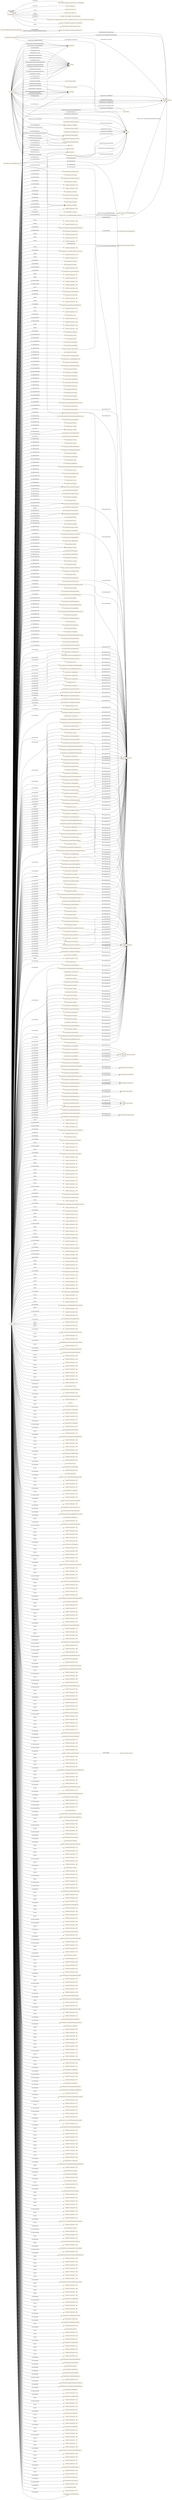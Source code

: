 digraph ar2dtool_diagram { 
rankdir=LR;
size="1501"
node [shape = rectangle, color="orange"]; "FrontierProject:AutomationLevel" "FrontierProject:BasicData" "FrontierProject:VehicleCharacteristics" "FrontierProject:Confidence" "FrontierProject:Position" "FrontierProject:Shape" "FrontierProject:Period" "FrontierProject:RoutePoint" "FrontierProject:AxleWeight" "FrontierProject:ManagedCause" "FrontierProject:Humidity" "FrontierProject:PrecipitationDetail" "FrontierProject:GroupOfPeopleInvolved" "FrontierProject:BrakeCapacity" "FrontierProject:PlatoonPosition" "FrontierProject:MaintenanceVehicles" "FrontierProject:StartPoint" "FrontierProject:CriticalObject" "FrontierProject:Temperature" "FrontierProject:Management" "FrontierProject:AlertCDirection" "FrontierProject:Obstruction" "FrontierProject:SpeedUnit" "FrontierProject:Movement" "FrontierProject:RoadEntity" "FrontierProject:DateTimeValue" "FrontierProject:RendezvousLocation" "FrontierProject:FloatingPointMetreDistanceValue" "FrontierProject:PlatoonState" "FrontierProject:AlertCMethod2SecondaryPointLocation" "FrontierProject:AccelerationUnit" "FrontierProject:Itinerary" "FrontierProject:Visibility" "FrontierProject:Validity" "FrontierProject:VulnerableRoadUser" "FrontierProject:ParkingSpotState" "FrontierProject:Subjects" "FrontierProject:UrlLink" "FrontierProject:ElaboratedDataFault" "http://www.w3.org/2006/time#TemporalEntity" "FrontierProject:MultilingualStringValue" "FrontierProject:Heading" "FrontierProject:AxleSpacing" "FrontierProject:Length" "FrontierProject:HeightUnit" "FrontierProject:RoadSurfaceConditionMeasurements" "FrontierProject:Source" "FrontierProject:VehicleFlowValue" "FrontierProject:Address" "FrontierProject:Status" "FrontierProject:Pollution" "FrontierProject:VehicleEnvironment" "FrontierProject:PcuFlowValue" "FrontierProject:TrafficStatusValue" "FrontierProject:SpeedValue" "FrontierProject:Route" "FrontierProject:HeaderInformation" "FrontierProject:DurationValue" "FrontierProject:RelativePosition" "FrontierProject:MultilingualString" "FrontierProject:Platoon" "http://www.w3.org/2006/time#Instant" "FrontierProject:Role" "FrontierProject:Cause" "http://www.opengis.net/ont/geosparql#Feature" "FrontierProject:EndPoint" "FrontierProject:AlertCLocation" "FrontierProject:OverallPeriod" "FrontierProject:ParkingSpotPoint" "FrontierProject:OffsetDistance" "FrontierProject:Width" "FrontierProject:TemperatureValue" "FrontierProject:NonManagedCause" "FrontierProject:Vehicle" "FrontierProject:DataValue" "FrontierProject:PlatoonRole" "FrontierProject:AxleFlowValue" "FrontierProject:Acceleration" "FrontierProject:Comment" "FrontierProject:Impact" "https://saref.etsi.org/core/UnitOfMeasure" "FrontierProject:GroupOfLocations" "FrontierProject:Wind" "FrontierProject:PressureValue" "FrontierProject:Identifier" "FrontierProject:AbsolutePosition" "FrontierProject:WindSpeedValue" "https://saref.etsi.org/core/Property" "FrontierProject:Accident" "FrontierProject:PlatoonVehicleState" "FrontierProject:Height" "FrontierProject:RoadSideEquipment" "FrontierProject:ConcentrationOfVehiclesValue" "FrontierProject:DeviceStatus" "https://saref.etsi.org/core/Device" "FrontierProject:PercentageValue" "FrontierProject:AlertCMethod4PrimaryPointLocation" "FrontierProject:LengthUnit" "FrontierProject:RoadTopologyPosition" "FrontierProject:Size" "FrontierProject:SituationRecord" "FrontierProject:Mobility" "FrontierProject:VehicleRole" "FrontierProject:AlertCMethod2PrimaryPointLocation" "FrontierProject:HazardousMaterials" "http://www.opengis.net/ont/geosparql#Geometry" "FrontierProject:SpeedPercentile" "FrontierProject:ElectronicControlUnit" ; /*classes style*/
	"FrontierProject:actionPlanIdentifier" -> "owl:topDataProperty" [ label = "rdfs:subPropertyOf" ];
	"FrontierProject:passageDurationTime" -> "owl:topDataProperty" [ label = "rdfs:subPropertyOf" ];
	"FrontierProject:passageDurationTime" -> "owl:topObjectProperty" [ label = "rdfs:subPropertyOf" ];
	"FrontierProject:offsetDistance" -> "owl:topDataProperty" [ label = "rdfs:subPropertyOf" ];
	"FrontierProject:offsetDistance" -> "owl:topObjectProperty" [ label = "rdfs:subPropertyOf" ];
	"FrontierProject:management" -> "owl:topObjectProperty" [ label = "rdfs:subPropertyOf" ];
	"FrontierProject:automaticallyInitiated" -> "owl:topDataProperty" [ label = "rdfs:subPropertyOf" ];
	"FrontierProject:winterEquipmentManagementType" -> "owl:topDataProperty" [ label = "rdfs:subPropertyOf" ];
	"FrontierProject:accidentCause" -> "owl:topDataProperty" [ label = "rdfs:subPropertyOf" ];
	"FrontierProject:hasLength" -> "owl:topObjectProperty" [ label = "rdfs:subPropertyOf" ];
	"FrontierProject:equipmentOrSystemFaultType" -> "owl:topDataProperty" [ label = "rdfs:subPropertyOf" ];
	"FrontierProject:validityStatus" -> "owl:topDataProperty" [ label = "rdfs:subPropertyOf" ];
	"FrontierProject:temporarySpeedLimit" -> "owl:topDataProperty" [ label = "rdfs:subPropertyOf" ];
	"FrontierProject:harmonicSpeed" -> "owl:topDataProperty" [ label = "rdfs:subPropertyOf" ];
	"FrontierProject:urgentRoadworks" -> "owl:topDataProperty" [ label = "rdfs:subPropertyOf" ];
	"FrontierProject:overallEndTime" -> "owl:topDataProperty" [ label = "rdfs:subPropertyOf" ];
	"FrontierProject:alertCPoint" -> "owl:topObjectProperty" [ label = "rdfs:subPropertyOf" ];
	"FrontierProject:hasShape" -> "owl:topObjectProperty" [ label = "rdfs:subPropertyOf" ];
	"FrontierProject:exitTime" -> "owl:topDataProperty" [ label = "rdfs:subPropertyOf" ];
	"FrontierProject:exitTime" -> "owl:topObjectProperty" [ label = "rdfs:subPropertyOf" ];
	"FrontierProject:hasVehicleEnvironmentMember" -> "FrontierProject:hasMember" [ label = "rdfs:subPropertyOf" ];
	"FrontierProject:averageTimeHeadway" -> "owl:topObjectProperty" [ label = "rdfs:subPropertyOf" ];
	"FrontierProject:totalNumberOfVehiclesInvolved" -> "owl:topDataProperty" [ label = "rdfs:subPropertyOf" ];
	"FrontierProject:visibility" -> "owl:topObjectProperty" [ label = "rdfs:subPropertyOf" ];
	"FrontierProject:consistsOfObject" -> "https://saref.etsi.org/core/consistsOf" [ label = "rdfs:subPropertyOf" ];
	"FrontierProject:genericSituationRecordName" -> "owl:topDataProperty" [ label = "rdfs:subPropertyOf" ];
	"FrontierProject:consistsOfEquipment" -> "https://saref.etsi.org/core/consistsOf" [ label = "rdfs:subPropertyOf" ];
	"FrontierProject:hasMovement" -> "owl:topObjectProperty" [ label = "rdfs:subPropertyOf" ];
	"FrontierProject:alertCMethod2PrimaryPointLocation" -> "owl:topObjectProperty" [ label = "rdfs:subPropertyOf" ];
	"FrontierProject:hasPerceptionState" -> "FrontierProject:hasState" [ label = "rdfs:subPropertyOf" ];
	"FrontierProject:groupOfPeopleInvolved" -> "owl:topObjectProperty" [ label = "rdfs:subPropertyOf" ];
	"FrontierProject:source" -> "owl:topObjectProperty" [ label = "rdfs:subPropertyOf" ];
	"FrontierProject:relativeTrafficFlow" -> "owl:topDataProperty" [ label = "rdfs:subPropertyOf" ];
	"FrontierProject:vehicleIdentifier" -> "owl:topDataProperty" [ label = "rdfs:subPropertyOf" ];
	"FrontierProject:locationReference" -> "owl:topDataProperty" [ label = "rdfs:subPropertyOf" ];
	"FrontierProject:locationReference" -> "owl:topObjectProperty" [ label = "rdfs:subPropertyOf" ];
	"FrontierProject:locationReference" -> "FrontierProject:pertinentLocation" [ label = "owl:equivalentProperty" ];
	"FrontierProject:consistsOfEntity" -> "https://saref.etsi.org/core/consistsOf" [ label = "rdfs:subPropertyOf" ];
	"FrontierProject:alertCLinear" -> "owl:topObjectProperty" [ label = "rdfs:subPropertyOf" ];
	"FrontierProject:alertCDirectionCoded" -> "owl:topDataProperty" [ label = "rdfs:subPropertyOf" ];
	"FrontierProject:complianceOption" -> "owl:topDataProperty" [ label = "rdfs:subPropertyOf" ];
	"FrontierProject:informationStatus" -> "owl:topDataProperty" [ label = "rdfs:subPropertyOf" ];
	"FrontierProject:distanceGap" -> "owl:topDataProperty" [ label = "rdfs:subPropertyOf" ];
	"FrontierProject:distanceGap" -> "owl:topObjectProperty" [ label = "rdfs:subPropertyOf" ];
	"FrontierProject:speedManagementType" -> "owl:topDataProperty" [ label = "rdfs:subPropertyOf" ];
	"FrontierProject:roadworksScale" -> "owl:topDataProperty" [ label = "rdfs:subPropertyOf" ];
	"FrontierProject:hasSize" -> "owl:topObjectProperty" [ label = "rdfs:subPropertyOf" ];
	"FrontierProject:posList" -> "owl:topDataProperty" [ label = "rdfs:subPropertyOf" ];
	"FrontierProject:vehicleManufacturer" -> "owl:topDataProperty" [ label = "rdfs:subPropertyOf" ];
	"FrontierProject:humidity" -> "owl:topObjectProperty" [ label = "rdfs:subPropertyOf" ];
	"FrontierProject:isMemberOfPlatoon" -> "FrontierProject:isMemberOf" [ label = "rdfs:subPropertyOf" ];
	"FrontierProject:vehicleStatus" -> "owl:topDataProperty" [ label = "rdfs:subPropertyOf" ];
	"FrontierProject:faultyEquipmentOrSystemType" -> "owl:topDataProperty" [ label = "rdfs:subPropertyOf" ];
	"FrontierProject:hasRelativePosition" -> "FrontierProject:hasPosition" [ label = "rdfs:subPropertyOf" ];
	"FrontierProject:commentDateTime" -> "owl:topDataProperty" [ label = "rdfs:subPropertyOf" ];
	"FrontierProject:numberOfVehiclesWaiting" -> "owl:topDataProperty" [ label = "rdfs:subPropertyOf" ];
	"FrontierProject:alertCMethod4SecondaryPointLocation" -> "owl:topObjectProperty" [ label = "rdfs:subPropertyOf" ];
	"FrontierProject:hasVehicleRole" -> "FrontierProject:hasRole" [ label = "rdfs:subPropertyOf" ];
	"FrontierProject:accidentExtension" -> "owl:topDataProperty" [ label = "rdfs:subPropertyOf" ];
	"FrontierProject:hasPlatoonVehicleState" -> "FrontierProject:hasState" [ label = "rdfs:subPropertyOf" ];
	"FrontierProject:ManagedCause" -> "FrontierProject:NonManagedCause" [ label = "owl:disjointWith" ];
	"FrontierProject:nonGeneralPublicComment" -> "owl:topObjectProperty" [ label = "rdfs:subPropertyOf" ];
	"FrontierProject:severity" -> "owl:topDataProperty" [ label = "rdfs:subPropertyOf" ];
	"FrontierProject:pertinentLocation" -> "owl:topDataProperty" [ label = "rdfs:subPropertyOf" ];
	"FrontierProject:pertinentLocation" -> "owl:topObjectProperty" [ label = "rdfs:subPropertyOf" ];
	"FrontierProject:applicableForTrafficDirection" -> "owl:topDataProperty" [ label = "rdfs:subPropertyOf" ];
	"FrontierProject:hasParkingVehicleState" -> "FrontierProject:hasState" [ label = "rdfs:subPropertyOf" ];
	"FrontierProject:journeyDestination" -> "owl:topObjectProperty" [ label = "rdfs:subPropertyOf" ];
	"FrontierProject:hasDestinationEndPoint" -> "FrontierProject:hasDestination" [ label = "rdfs:subPropertyOf" ];
	"FrontierProject:roadOrCarriagewayOrLaneManagementType" -> "owl:topDataProperty" [ label = "rdfs:subPropertyOf" ];
	"FrontierProject:signedRerouting" -> "owl:topDataProperty" [ label = "rdfs:subPropertyOf" ];
	"FrontierProject:urlLink" -> "owl:topObjectProperty" [ label = "rdfs:subPropertyOf" ];
	"FrontierProject:pointByCoordinates" -> "owl:topObjectProperty" [ label = "rdfs:subPropertyOf" ];
	"FrontierProject:subjects" -> "owl:topObjectProperty" [ label = "rdfs:subPropertyOf" ];
	"FrontierProject:distanceHeadway" -> "owl:topDataProperty" [ label = "rdfs:subPropertyOf" ];
	"FrontierProject:distanceHeadway" -> "owl:topObjectProperty" [ label = "rdfs:subPropertyOf" ];
	"FrontierProject:situationVersionTime" -> "owl:topDataProperty" [ label = "rdfs:subPropertyOf" ];
	"FrontierProject:impact" -> "owl:topObjectProperty" [ label = "rdfs:subPropertyOf" ];
	"FrontierProject:isMemberOfVehicleEnvironment" -> "FrontierProject:isMemberOf" [ label = "rdfs:subPropertyOf" ];
	"FrontierProject:alertCDirection" -> "owl:topObjectProperty" [ label = "rdfs:subPropertyOf" ];
	"FrontierProject:presenceDurationTime" -> "owl:topDataProperty" [ label = "rdfs:subPropertyOf" ];
	"FrontierProject:presenceDurationTime" -> "owl:topObjectProperty" [ label = "rdfs:subPropertyOf" ];
	"FrontierProject:headerInformation" -> "owl:topObjectProperty" [ label = "rdfs:subPropertyOf" ];
	"FrontierProject:placesAtWhichApplicable" -> "owl:topDataProperty" [ label = "rdfs:subPropertyOf" ];
	"FrontierProject:applicableForTrafficType" -> "owl:topDataProperty" [ label = "rdfs:subPropertyOf" ];
	"FrontierProject:mobility" -> "owl:topObjectProperty" [ label = "rdfs:subPropertyOf" ];
	"FrontierProject:consistsOfUser" -> "https://saref.etsi.org/core/consistsOf" [ label = "rdfs:subPropertyOf" ];
	"FrontierProject:hasParkingSpotState" -> "FrontierProject:hasState" [ label = "rdfs:subPropertyOf" ];
	"FrontierProject:hasDestinationAddress" -> "FrontierProject:hasDestination" [ label = "rdfs:subPropertyOf" ];
	"FrontierProject:groupOfVehiclesInvolved" -> "owl:topObjectProperty" [ label = "rdfs:subPropertyOf" ];
	"FrontierProject:hasPlatoonRole" -> "FrontierProject:hasRole" [ label = "rdfs:subPropertyOf" ];
	"FrontierProject:vehicleModel" -> "owl:topDataProperty" [ label = "rdfs:subPropertyOf" ];
	"FrontierProject:alertCMethod2SecondaryPointLocation" -> "owl:topObjectProperty" [ label = "rdfs:subPropertyOf" ];
	"FrontierProject:transitServiceType" -> "owl:topDataProperty" [ label = "rdfs:subPropertyOf" ];
	"FrontierProject:" -> "https://scholar.google.com/citations?user=coCDIj8AAAAJ" [ label = ":contributor" ];
	"FrontierProject:" -> "http://netellany.fr/" [ label = ":contributor" ];
	"FrontierProject:" -> "https://www.etsi.org/" [ label = ":source" ];
	"FrontierProject:" -> "FrontierProject:" [ label = ":source" ];
	"FrontierProject:" -> "https://docs.datex2.eu/" [ label = ":source" ];
	"FrontierProject:" -> "https://www.linkedin.com/in/lauradaniele" [ label = ":contributor" ];
	"FrontierProject:" -> "https://www.etsi.org/deliver/etsi_ts/103400_103499/10341007/01.01.01_60/ts_10341007v010101p.pdf" [ label = "rdfs:seeAlso" ];
	"FrontierProject:" -> "https://www.linkedin.com/in/pol-torres-46a83863/" [ label = ":creator" ];
	"FrontierProject:" -> "https://forge.etsi.org/etsi-software-license" [ label = ":license" ];
	"FrontierProject:" -> "FrontierProject:" [ label = "owl:versionIRI" ];
	"FrontierProject:underTraffic" -> "owl:topDataProperty" [ label = "rdfs:subPropertyOf" ];
	"FrontierProject:relativeSpeed" -> "owl:topDataProperty" [ label = "rdfs:subPropertyOf" ];
	"FrontierProject:temperature" -> "owl:topObjectProperty" [ label = "rdfs:subPropertyOf" ];
	"FrontierProject:individualVehicleSpeed" -> "owl:topDataProperty" [ label = "rdfs:subPropertyOf" ];
	"FrontierProject:individualVehicleSpeed" -> "owl:topObjectProperty" [ label = "rdfs:subPropertyOf" ];
	"FrontierProject:minimumCarOccupancy" -> "owl:topDataProperty" [ label = "rdfs:subPropertyOf" ];
	"FrontierProject:concentration" -> "owl:topObjectProperty" [ label = "rdfs:subPropertyOf" ];
	"FrontierProject:journeyOrigin" -> "owl:topObjectProperty" [ label = "rdfs:subPropertyOf" ];
	"FrontierProject:validityTimeSpecification" -> "owl:topObjectProperty" [ label = "rdfs:subPropertyOf" ];
	"FrontierProject:averageDistanceHeadway" -> "owl:topObjectProperty" [ label = "rdfs:subPropertyOf" ];
	"FrontierProject:lastDeviceCheck" -> "owl:topDataProperty" [ label = "rdfs:subPropertyOf" ];
	"FrontierProject:generalInstructionToRoadUsersType" -> "owl:topDataProperty" [ label = "rdfs:subPropertyOf" ];
	"FrontierProject:alertCLocationTableNumber" -> "owl:topDataProperty" [ label = "rdfs:subPropertyOf" ];
	"FrontierProject:hasHeight" -> "owl:topObjectProperty" [ label = "rdfs:subPropertyOf" ];
	"FrontierProject:wind" -> "owl:topObjectProperty" [ label = "rdfs:subPropertyOf" ];
	"FrontierProject:journeyReference" -> "owl:topDataProperty" [ label = "rdfs:subPropertyOf" ];
	"FrontierProject:overallStartTime" -> "owl:topDataProperty" [ label = "rdfs:subPropertyOf" ];
	"FrontierProject:alertCLocationTableVersion" -> "owl:topDataProperty" [ label = "rdfs:subPropertyOf" ];
	"FrontierProject:alertCDirectionSense" -> "owl:topDataProperty" [ label = "rdfs:subPropertyOf" ];
	"FrontierProject:hasPlatoonState" -> "FrontierProject:hasState" [ label = "rdfs:subPropertyOf" ];
	"FrontierProject:entry" -> "owl:topDataProperty" [ label = "rdfs:subPropertyOf" ];
	"FrontierProject:hasRoadTopologyPosition" -> "FrontierProject:hasPosition" [ label = "rdfs:subPropertyOf" ];
	"FrontierProject:precipitationDetail" -> "owl:topObjectProperty" [ label = "rdfs:subPropertyOf" ];
	"FrontierProject:lastUpdateOfDeviceInformation" -> "owl:topDataProperty" [ label = "rdfs:subPropertyOf" ];
	"FrontierProject:vehicleRegistrationPlateIdentifier" -> "owl:topDataProperty" [ label = "rdfs:subPropertyOf" ];
	"FrontierProject:reroutingManagementType" -> "owl:topDataProperty" [ label = "rdfs:subPropertyOf" ];
	"FrontierProject:confidentiality" -> "owl:topDataProperty" [ label = "rdfs:subPropertyOf" ];
	"FrontierProject:timeGap" -> "owl:topDataProperty" [ label = "rdfs:subPropertyOf" ];
	"FrontierProject:timeGap" -> "owl:topObjectProperty" [ label = "rdfs:subPropertyOf" ];
	"FrontierProject:alertCMethod4PrimaryPointLocation" -> "owl:topObjectProperty" [ label = "rdfs:subPropertyOf" ];
	"FrontierProject:hasPlatoonMember" -> "FrontierProject:hasMember" [ label = "rdfs:subPropertyOf" ];
	"FrontierProject:commentType" -> "owl:topDataProperty" [ label = "rdfs:subPropertyOf" ];
	"FrontierProject:accidentType" -> "owl:topDataProperty" [ label = "rdfs:subPropertyOf" ];
	"FrontierProject:travelTime" -> "owl:topObjectProperty" [ label = "rdfs:subPropertyOf" ];
	"FrontierProject:consistsOfEvent" -> "https://saref.etsi.org/core/consistsOf" [ label = "rdfs:subPropertyOf" ];
	"FrontierProject:queueLength" -> "owl:topDataProperty" [ label = "rdfs:subPropertyOf" ];
	"FrontierProject:timeHeadway" -> "owl:topDataProperty" [ label = "rdfs:subPropertyOf" ];
	"FrontierProject:timeHeadway" -> "owl:topObjectProperty" [ label = "rdfs:subPropertyOf" ];
	"FrontierProject:validity" -> "owl:topObjectProperty" [ label = "rdfs:subPropertyOf" ];
	"NULL" -> "-77a8ef5f:183c0b3e3bc:-7ef5" [ label = "rdf:rest" ];
	"NULL" -> "FrontierProject:AlertCDirection" [ label = "owl:allValuesFrom" ];
	"NULL" -> "-77a8ef5f:183c0b3e3bc:-7f76" [ label = "owl:intersectionOf" ];
	"NULL" -> "-77a8ef5f:183c0b3e3bc:-7fce" [ label = "owl:intersectionOf" ];
	"NULL" -> "FrontierProject:hasPlatoonRole" [ label = "owl:onProperty" ];
	"NULL" -> "FrontierProject:Wind" [ label = "owl:allValuesFrom" ];
	"NULL" -> "FrontierProject:roadOperatorServiceDisruptionType" [ label = "owl:onProperty" ];
	"NULL" -> "-77a8ef5f:183c0b3e3bc:-7ec8" [ label = "owl:members" ];
	"NULL" -> "FrontierProject:forecast" [ label = "owl:onProperty" ];
	"NULL" -> "FrontierProject:PlatoonRole" [ label = "owl:someValuesFrom" ];
	"NULL" -> "https://saref.etsi.org/core/measuresProperty" [ label = "owl:onProperty" ];
	"NULL" -> "FrontierProject:alertCDirectionSense" [ label = "owl:onProperty" ];
	"NULL" -> "FrontierProject:ConcentrationOfVehiclesValue" [ label = "owl:allValuesFrom" ];
	"NULL" -> "-77a8ef5f:183c0b3e3bc:-7ed0" [ label = "rdf:rest" ];
	"NULL" -> "-77a8ef5f:183c0b3e3bc:-7f12" [ label = "owl:intersectionOf" ];
	"NULL" -> "FrontierProject:LengthUnit" [ label = "owl:allValuesFrom" ];
	"NULL" -> "-77a8ef5f:183c0b3e3bc:-7fbf" [ label = "rdf:rest" ];
	"NULL" -> "FrontierProject:situationRecordCreationTime" [ label = "owl:onProperty" ];
	"NULL" -> "-77a8ef5f:183c0b3e3bc:-7f69" [ label = "rdf:rest" ];
	"NULL" -> "FrontierProject:PercentageValue" [ label = "owl:allValuesFrom" ];
	"NULL" -> "-77a8ef5f:183c0b3e3bc:-7fcc" [ label = "rdf:rest" ];
	"NULL" -> "FrontierProject:hasParkingVehicleState" [ label = "owl:onProperty" ];
	"NULL" -> "FrontierProject:PlatoonPosition" [ label = "owl:someValuesFrom" ];
	"NULL" -> "FrontierProject:RoadEntity" [ label = "owl:someValuesFrom" ];
	"NULL" -> "FrontierProject:exit" [ label = "owl:onProperty" ];
	"NULL" -> "FrontierProject:ParkingSpotState" [ label = "owl:onClass" ];
	"NULL" -> "-77a8ef5f:183c0b3e3bc:-7f37" [ label = "rdf:rest" ];
	"NULL" -> "-77a8ef5f:183c0b3e3bc:-7fe1" [ label = "owl:intersectionOf" ];
	"NULL" -> "FrontierProject:MaintenanceVehicles" [ label = "owl:allValuesFrom" ];
	"NULL" -> "-77a8ef5f:183c0b3e3bc:-7eff" [ label = "rdf:rest" ];
	"NULL" -> "-77a8ef5f:183c0b3e3bc:-7f44" [ label = "rdf:rest" ];
	"NULL" -> "-77a8ef5f:183c0b3e3bc:-7f05" [ label = "rdf:rest" ];
	"NULL" -> "FrontierProject:hasPlatoonPosition" [ label = "owl:onProperty" ];
	"NULL" -> "-77a8ef5f:183c0b3e3bc:-7f51" [ label = "rdf:rest" ];
	"NULL" -> "-77a8ef5f:183c0b3e3bc:-7ecd" [ label = "rdf:rest" ];
	"NULL" -> "FrontierProject:consistsOfUser" [ label = "owl:onProperty" ];
	"NULL" -> "-77a8ef5f:183c0b3e3bc:-7f3e" [ label = "owl:intersectionOf" ];
	"NULL" -> "FrontierProject:hasWidth" [ label = "owl:onProperty" ];
	"NULL" -> "-77a8ef5f:183c0b3e3bc:-7eda" [ label = "rdf:rest" ];
	"NULL" -> "FrontierProject:exitTime" [ label = "owl:onProperty" ];
	"NULL" -> "FrontierProject:statusDescription" [ label = "owl:onProperty" ];
	"NULL" -> "FrontierProject:causeDescription" [ label = "owl:onProperty" ];
	"NULL" -> "-77a8ef5f:183c0b3e3bc:-7fd5" [ label = "rdf:rest" ];
	"NULL" -> "FrontierProject:roadworksScale" [ label = "owl:onProperty" ];
	"NULL" -> "FrontierProject:situationRecordFirstSupplierVersionTime" [ label = "owl:onProperty" ];
	"NULL" -> "FrontierProject:alertCLocation" [ label = "owl:onProperty" ];
	"NULL" -> "-77a8ef5f:183c0b3e3bc:-7f9d" [ label = "rdf:rest" ];
	"NULL" -> "FrontierProject:hasConfidence" [ label = "owl:onProperty" ];
	"NULL" -> "xsd:int" [ label = "owl:someValuesFrom" ];
	"NULL" -> "-77a8ef5f:183c0b3e3bc:-7f5e" [ label = "rdf:rest" ];
	"NULL" -> "-77a8ef5f:183c0b3e3bc:-7fe2" [ label = "rdf:rest" ];
	"NULL" -> "FrontierProject:urlLink" [ label = "owl:onProperty" ];
	"NULL" -> "-77a8ef5f:183c0b3e3bc:-7f1f" [ label = "rdf:rest" ];
	"NULL" -> "FrontierProject:SpeedValue" [ label = "owl:allValuesFrom" ];
	"NULL" -> "-77a8ef5f:183c0b3e3bc:-7fda" [ label = "owl:intersectionOf" ];
	"NULL" -> "FrontierProject:pollution" [ label = "owl:onProperty" ];
	"NULL" -> "FrontierProject:subjects" [ label = "owl:onProperty" ];
	"NULL" -> "-77a8ef5f:183c0b3e3bc:-7ec9" [ label = "rdf:rest" ];
	"NULL" -> "-77a8ef5f:183c0b3e3bc:-7fb0" [ label = "rdf:rest" ];
	"NULL" -> "owl:real" [ label = "owl:someValuesFrom" ];
	"NULL" -> "FrontierProject:AxleSpacing" [ label = "owl:allValuesFrom" ];
	"NULL" -> "-77a8ef5f:183c0b3e3bc:-7ed6" [ label = "rdf:rest" ];
	"NULL" -> "FrontierProject:areaOfInterest" [ label = "owl:onProperty" ];
	"NULL" -> "-77a8ef5f:183c0b3e3bc:-7ecb" [ label = "owl:intersectionOf" ];
	"NULL" -> "FrontierProject:OverallPeriod" [ label = "owl:allValuesFrom" ];
	"NULL" -> "FrontierProject:precipitationDetail" [ label = "owl:onProperty" ];
	"NULL" -> "-77a8ef5f:183c0b3e3bc:-7ee3" [ label = "rdf:rest" ];
	"NULL" -> "owl:real" [ label = "owl:allValuesFrom" ];
	"NULL" -> "FrontierProject:situationVersionTime" [ label = "owl:onProperty" ];
	"NULL" -> "FrontierProject:hasDescriptionName" [ label = "owl:onProperty" ];
	"NULL" -> "-77a8ef5f:183c0b3e3bc:-7fe9" [ label = "owl:intersectionOf" ];
	"NULL" -> "FrontierProject:Mobility" [ label = "owl:allValuesFrom" ];
	"NULL" -> "-77a8ef5f:183c0b3e3bc:-7fb8" [ label = "owl:intersectionOf" ];
	"NULL" -> "FrontierProject:actionOrigin" [ label = "owl:onProperty" ];
	"NULL" -> "FrontierProject:faultIdentifier" [ label = "owl:onProperty" ];
	"NULL" -> "FrontierProject:Vehicle" [ label = "owl:someValuesFrom" ];
	"NULL" -> "FrontierProject:operatorActionStatus" [ label = "owl:onProperty" ];
	"NULL" -> "-77a8ef5f:183c0b3e3bc:-7f89" [ label = "rdf:rest" ];
	"NULL" -> "-77a8ef5f:183c0b3e3bc:-7fec" [ label = "rdf:rest" ];
	"NULL" -> "-77a8ef5f:183c0b3e3bc:-7fad" [ label = "rdf:rest" ];
	"NULL" -> "FrontierProject:PcuFlowValue" [ label = "owl:allValuesFrom" ];
	"NULL" -> "FrontierProject:groupOfLocations" [ label = "owl:onProperty" ];
	"NULL" -> "-77a8ef5f:183c0b3e3bc:-7f96" [ label = "rdf:rest" ];
	"NULL" -> "https://saref.etsi.org/core/Property" [ label = "owl:allValuesFrom" ];
	"NULL" -> "-77a8ef5f:183c0b3e3bc:-7f57" [ label = "rdf:rest" ];
	"NULL" -> "-77a8ef5f:183c0b3e3bc:-7fba" [ label = "rdf:rest" ];
	"NULL" -> "-77a8ef5f:183c0b3e3bc:-7f92" [ label = "rdf:rest" ];
	"NULL" -> "-77a8ef5f:183c0b3e3bc:-7f64" [ label = "rdf:rest" ];
	"NULL" -> "FrontierProject:specificAxleWeight" [ label = "owl:onProperty" ];
	"NULL" -> "-77a8ef5f:183c0b3e3bc:-7f71" [ label = "rdf:rest" ];
	"NULL" -> "-77a8ef5f:183c0b3e3bc:-7eed" [ label = "rdf:rest" ];
	"NULL" -> "-77a8ef5f:183c0b3e3bc:-7f32" [ label = "rdf:rest" ];
	"NULL" -> "FrontierProject:weatherRelatedRoadConditionType" [ label = "owl:onProperty" ];
	"NULL" -> "FrontierProject:hasRelativePosition" [ label = "owl:onProperty" ];
	"NULL" -> "-77a8ef5f:183c0b3e3bc:-7fe8" [ label = "rdf:rest" ];
	"NULL" -> "xsd:dateTimeStamp" [ label = "owl:allValuesFrom" ];
	"NULL" -> "-77a8ef5f:183c0b3e3bc:-7fd6" [ label = "owl:intersectionOf" ];
	"NULL" -> "FrontierProject:Management" [ label = "owl:allValuesFrom" ];
	"NULL" -> "-77a8ef5f:183c0b3e3bc:-7fa9" [ label = "rdf:rest" ];
	"NULL" -> "FrontierProject:timeGap" [ label = "owl:onProperty" ];
	"NULL" -> "FrontierProject:hasConfidenceValue" [ label = "owl:onProperty" ];
	"NULL" -> "FrontierProject:RoadSurfaceConditionMeasurements" [ label = "owl:allValuesFrom" ];
	"NULL" -> "-77a8ef5f:183c0b3e3bc:-7f00" [ label = "rdf:rest" ];
	"NULL" -> "-77a8ef5f:183c0b3e3bc:-7ff5" [ label = "rdf:rest" ];
	"NULL" -> "-77a8ef5f:183c0b3e3bc:-7fb6" [ label = "rdf:rest" ];
	"NULL" -> "FrontierProject:faultyEquipmentOrSystemType" [ label = "owl:onProperty" ];
	"NULL" -> "https://saref.etsi.org/saref4syst/hasSubSystem" [ label = "owl:onProperty" ];
	"NULL" -> "-77a8ef5f:183c0b3e3bc:-7f7e" [ label = "rdf:rest" ];
	"NULL" -> "https://saref.etsi.org/core/Device" [ label = "owl:allValuesFrom" ];
	"NULL" -> "-77a8ef5f:183c0b3e3bc:-7f3f" [ label = "rdf:rest" ];
	"NULL" -> "FrontierProject:measurementOrCalculationPeriod" [ label = "owl:onProperty" ];
	"NULL" -> "-77a8ef5f:183c0b3e3bc:-7fc3" [ label = "rdf:rest" ];
	"NULL" -> "FrontierProject:roadOrCarriagewayOrLaneManagementType" [ label = "owl:onProperty" ];
	"NULL" -> "FrontierProject:measurementEquipmentFault" [ label = "owl:onProperty" ];
	"NULL" -> "FrontierProject:disturbanceActivityType" [ label = "owl:onProperty" ];
	"NULL" -> "FrontierProject:visibility" [ label = "owl:onProperty" ];
	"NULL" -> "-77a8ef5f:183c0b3e3bc:-7f8b" [ label = "rdf:rest" ];
	"NULL" -> "FrontierProject:vehicleManufacturer" [ label = "owl:onProperty" ];
	"NULL" -> "-77a8ef5f:183c0b3e3bc:-7ee9" [ label = "rdf:rest" ];
	"NULL" -> "-77a8ef5f:183c0b3e3bc:-7f4c" [ label = "rdf:rest" ];
	"NULL" -> "-77a8ef5f:183c0b3e3bc:-7fd0" [ label = "rdf:rest" ];
	"NULL" -> "-77a8ef5f:183c0b3e3bc:-7f0d" [ label = "rdf:rest" ];
	"NULL" -> "-77a8ef5f:183c0b3e3bc:-7ef6" [ label = "rdf:rest" ];
	"NULL" -> "-77a8ef5f:183c0b3e3bc:-7f1a" [ label = "rdf:rest" ];
	"NULL" -> "FrontierProject:transitServiceType" [ label = "owl:onProperty" ];
	"NULL" -> "FrontierProject:Accident" [ label = "owl:allValuesFrom" ];
	"NULL" -> "FrontierProject:confidentiality" [ label = "owl:onProperty" ];
	"NULL" -> "FrontierProject:BrakeCapacity" [ label = "owl:someValuesFrom" ];
	"NULL" -> "-77a8ef5f:183c0b3e3bc:-7ed1" [ label = "rdf:rest" ];
	"NULL" -> "-77a8ef5f:183c0b3e3bc:-7f45" [ label = "owl:intersectionOf" ];
	"NULL" -> "FrontierProject:value" [ label = "owl:onProperty" ];
	"NULL" -> "FrontierProject:constructionWorkType" [ label = "owl:onProperty" ];
	"NULL" -> "FrontierProject:urgentRoadworks" [ label = "owl:onProperty" ];
	"NULL" -> "-77a8ef5f:183c0b3e3bc:-7fcd" [ label = "rdf:rest" ];
	"NULL" -> "FrontierProject:RoadTopologyPosition" [ label = "owl:someValuesFrom" ];
	"NULL" -> "xsd:string" [ label = "owl:someValuesFrom" ];
	"NULL" -> "FrontierProject:transitServiceInformation" [ label = "owl:onProperty" ];
	"NULL" -> "FrontierProject:AlertCMethod4PrimaryPointLocation" [ label = "owl:allValuesFrom" ];
	"NULL" -> "FrontierProject:percentageLongVehicles" [ label = "owl:onProperty" ];
	"NULL" -> "-77a8ef5f:183c0b3e3bc:-7f77" [ label = "rdf:rest" ];
	"NULL" -> "rdf:nil" [ label = "rdf:rest" ];
	"NULL" -> "-77a8ef5f:183c0b3e3bc:-7f38" [ label = "rdf:rest" ];
	"NULL" -> "FrontierProject:overallSeverity" [ label = "owl:onProperty" ];
	"NULL" -> "-77a8ef5f:183c0b3e3bc:-7f84" [ label = "rdf:rest" ];
	"NULL" -> "FrontierProject:VehicleFlowValue" [ label = "owl:allValuesFrom" ];
	"NULL" -> "-77a8ef5f:183c0b3e3bc:-7f80" [ label = "rdf:rest" ];
	"NULL" -> "FrontierProject:SpeedPercentile" [ label = "owl:allValuesFrom" ];
	"NULL" -> "-77a8ef5f:183c0b3e3bc:-7f52" [ label = "rdf:rest" ];
	"NULL" -> "FrontierProject:startOfPeriod" [ label = "owl:onProperty" ];
	"NULL" -> "-77a8ef5f:183c0b3e3bc:-7ed2" [ label = "owl:intersectionOf" ];
	"NULL" -> "FrontierProject:hasCoordinateX" [ label = "owl:onProperty" ];
	"NULL" -> "-77a8ef5f:183c0b3e3bc:-7f13" [ label = "rdf:rest" ];
	"NULL" -> "FrontierProject:roadsideServiceDisruptionType" [ label = "owl:onProperty" ];
	"NULL" -> "-77a8ef5f:183c0b3e3bc:-7fc9" [ label = "rdf:rest" ];
	"NULL" -> "FrontierProject:relativeTrafficFlow" [ label = "owl:onProperty" ];
	"NULL" -> "FrontierProject:Humidity" [ label = "owl:allValuesFrom" ];
	"NULL" -> "-77a8ef5f:183c0b3e3bc:-7edb" [ label = "rdf:rest" ];
	"NULL" -> "-77a8ef5f:183c0b3e3bc:-7f20" [ label = "rdf:rest" ];
	"NULL" -> "FrontierProject:AxleWeight" [ label = "owl:allValuesFrom" ];
	"NULL" -> "FrontierProject:passageDurationTime" [ label = "owl:onProperty" ];
	"NULL" -> "-77a8ef5f:183c0b3e3bc:-7f9e" [ label = "rdf:rest" ];
	"NULL" -> "FrontierProject:trafficTrendType" [ label = "owl:onProperty" ];
	"NULL" -> "-77a8ef5f:183c0b3e3bc:-7fe3" [ label = "rdf:rest" ];
	"NULL" -> "-77a8ef5f:183c0b3e3bc:-7f5f" [ label = "rdf:rest" ];
	"NULL" -> "FrontierProject:type" [ label = "owl:onProperty" ];
	"NULL" -> "FrontierProject:travelTimeType" [ label = "owl:onProperty" ];
	"NULL" -> "-77a8ef5f:183c0b3e3bc:-7fa4" [ label = "rdf:rest" ];
	"NULL" -> "FrontierProject:lang" [ label = "owl:onProperty" ];
	"NULL" -> "http://www.w3.org/2003/01/geo/wgs84_pos#alt" [ label = "owl:onProperty" ];
	"NULL" -> "FrontierProject:alertCMethod2SecondaryPointLocation" [ label = "owl:onProperty" ];
	"NULL" -> "FrontierProject:averageVehicleSpeed" [ label = "owl:onProperty" ];
	"NULL" -> "-77a8ef5f:183c0b3e3bc:-7f6c" [ label = "rdf:rest" ];
	"NULL" -> "FrontierProject:Position" [ label = "owl:someValuesFrom" ];
	"NULL" -> "-77a8ef5f:183c0b3e3bc:-7f2d" [ label = "rdf:rest" ];
	"NULL" -> "FrontierProject:TrafficStatusValue" [ label = "owl:allValuesFrom" ];
	"NULL" -> "FrontierProject:ElaboratedDataFault" [ label = "owl:allValuesFrom" ];
	"NULL" -> "-77a8ef5f:183c0b3e3bc:-7fb1" [ label = "rdf:rest" ];
	"NULL" -> "FrontierProject:VehicleEnvironment" [ label = "owl:allValuesFrom" ];
	"NULL" -> "FrontierProject:BasicData" [ label = "owl:allValuesFrom" ];
	"NULL" -> "FrontierProject:periodName" [ label = "owl:onProperty" ];
	"NULL" -> "-77a8ef5f:183c0b3e3bc:-7ed7" [ label = "rdf:rest" ];
	"NULL" -> "FrontierProject:DurationValue" [ label = "owl:allValuesFrom" ];
	"NULL" -> "-77a8ef5f:183c0b3e3bc:-7fee" [ label = "owl:intersectionOf" ];
	"NULL" -> "https://saref.etsi.org/core/isMeasuredIn" [ label = "owl:onProperty" ];
	"NULL" -> "-77a8ef5f:183c0b3e3bc:-7ee4" [ label = "rdf:rest" ];
	"NULL" -> "FrontierProject:pertinentLocation" [ label = "owl:onProperty" ];
	"NULL" -> "FrontierProject:vehicleCharacteristics" [ label = "owl:onProperty" ];
	"NULL" -> "FrontierProject:drivingConditionType" [ label = "owl:onProperty" ];
	"NULL" -> "FrontierProject:hasEstimatedRendezvousLocation" [ label = "owl:onProperty" ];
	"NULL" -> "FrontierProject:relativeSpeed" [ label = "rdf:first" ];
	"NULL" -> "FrontierProject:trafficStatus" [ label = "owl:onProperty" ];
	"NULL" -> "-77a8ef5f:183c0b3e3bc:-7ef1" [ label = "rdf:rest" ];
	"NULL" -> "FrontierProject:vehicleCountryOfOrigin" [ label = "owl:onProperty" ];
	"NULL" -> "-77a8ef5f:183c0b3e3bc:-7f81" [ label = "owl:intersectionOf" ];
	"NULL" -> "FrontierProject:averageDistanceHeadway" [ label = "owl:onProperty" ];
	"NULL" -> "FrontierProject:consistsOfEntity" [ label = "owl:onProperty" ];
	"NULL" -> "FrontierProject:roadOrJunctionNumber" [ label = "owl:onProperty" ];
	"NULL" -> "FrontierProject:overallStartTime" [ label = "owl:onProperty" ];
	"NULL" -> "FrontierProject:AxleFlowValue" [ label = "owl:allValuesFrom" ];
	"NULL" -> "-77a8ef5f:183c0b3e3bc:-7fed" [ label = "rdf:rest" ];
	"NULL" -> "FrontierProject:RelativePosition" [ label = "owl:someValuesFrom" ];
	"NULL" -> "-77a8ef5f:183c0b3e3bc:-7fae" [ label = "rdf:rest" ];
	"NULL" -> "-77a8ef5f:183c0b3e3bc:-7f97" [ label = "rdf:rest" ];
	"NULL" -> "FrontierProject:Itinerary" [ label = "owl:allValuesFrom" ];
	"NULL" -> "FrontierProject:consistsOfVehicle" [ label = "owl:onProperty" ];
	"NULL" -> "-77a8ef5f:183c0b3e3bc:-7ffa" [ label = "rdf:rest" ];
	"NULL" -> "FrontierProject:noPrecipitation" [ label = "owl:onProperty" ];
	"NULL" -> "FrontierProject:Platoon" [ label = "owl:someValuesFrom" ];
	"NULL" -> "-77a8ef5f:183c0b3e3bc:-7f58" [ label = "rdf:rest" ];
	"NULL" -> "-77a8ef5f:183c0b3e3bc:-7fbb" [ label = "rdf:rest" ];
	"NULL" -> "FrontierProject:entry" [ label = "owl:onProperty" ];
	"NULL" -> "-77a8ef5f:183c0b3e3bc:-7f19" [ label = "rdf:rest" ];
	"NULL" -> "FrontierProject:Comment" [ label = "owl:allValuesFrom" ];
	"NULL" -> "-77a8ef5f:183c0b3e3bc:-7f83" [ label = "owl:intersectionOf" ];
	"NULL" -> "FrontierProject:VehicleRole" [ label = "owl:someValuesFrom" ];
	"NULL" -> "FrontierProject:AlertCMethod2SecondaryPointLocation" [ label = "owl:allValuesFrom" ];
	"NULL" -> "-77a8ef5f:183c0b3e3bc:-7f65" [ label = "rdf:rest" ];
	"NULL" -> "FrontierProject:applicableForTrafficDirection" [ label = "owl:onProperty" ];
	"NULL" -> "FrontierProject:abnormalTrafficType" [ label = "owl:onProperty" ];
	"NULL" -> "https://saref.etsi.org/saref4syst/subSystemOf" [ label = "owl:onProperty" ];
	"NULL" -> "-77a8ef5f:183c0b3e3bc:-7f26" [ label = "rdf:rest" ];
	"NULL" -> "FrontierProject:Length" [ label = "owl:someValuesFrom" ];
	"NULL" -> "xsd:boolean" [ label = "owl:allValuesFrom" ];
	"NULL" -> "https://saref.etsi.org/core/UnitOfMeasure" [ label = "owl:someValuesFrom" ];
	"NULL" -> "-77a8ef5f:183c0b3e3bc:-7eee" [ label = "rdf:rest" ];
	"NULL" -> "-77a8ef5f:183c0b3e3bc:-7f33" [ label = "rdf:rest" ];
	"NULL" -> "-77a8ef5f:183c0b3e3bc:-7f2c" [ label = "owl:intersectionOf" ];
	"NULL" -> "FrontierProject:mobilityOfObstruction" [ label = "owl:onProperty" ];
	"NULL" -> "FrontierProject:nonGeneralPublicComment" [ label = "owl:onProperty" ];
	"NULL" -> "FrontierProject:vehicleRegistrationPlateIdentifier" [ label = "owl:onProperty" ];
	"NULL" -> "-77a8ef5f:183c0b3e3bc:-7efb" [ label = "rdf:rest" ];
	"NULL" -> "-77a8ef5f:183c0b3e3bc:-7f40" [ label = "rdf:rest" ];
	"NULL" -> "-77a8ef5f:183c0b3e3bc:-7f01" [ label = "rdf:rest" ];
	"NULL" -> "-77a8ef5f:183c0b3e3bc:-7ff6" [ label = "rdf:rest" ];
	"NULL" -> "FrontierProject:generalNetworkManagementType" [ label = "owl:onProperty" ];
	"NULL" -> "FrontierProject:mobilityType" [ label = "owl:onProperty" ];
	"NULL" -> "-77a8ef5f:183c0b3e3bc:-7fb7" [ label = "rdf:rest" ];
	"NULL" -> "-77a8ef5f:183c0b3e3bc:-7f7f" [ label = "rdf:rest" ];
	"NULL" -> "-77a8ef5f:183c0b3e3bc:-7fbe" [ label = "owl:intersectionOf" ];
	"NULL" -> "FrontierProject:RendezvousLocation" [ label = "owl:someValuesFrom" ];
	"NULL" -> "-77a8ef5f:183c0b3e3bc:-7f8c" [ label = "rdf:rest" ];
	"NULL" -> "-77a8ef5f:183c0b3e3bc:-7f4d" [ label = "rdf:rest" ];
	"NULL" -> "-77a8ef5f:183c0b3e3bc:-7fd1" [ label = "rdf:rest" ];
	"NULL" -> "FrontierProject:elaboratedDataFault" [ label = "owl:onProperty" ];
	"NULL" -> "FrontierProject:Status" [ label = "owl:allValuesFrom" ];
	"NULL" -> "-77a8ef5f:183c0b3e3bc:-7ef7" [ label = "rdf:rest" ];
	"NULL" -> "-77a8ef5f:183c0b3e3bc:-7f5a" [ label = "rdf:rest" ];
	"NULL" -> "FrontierProject:hasParkingSpotState" [ label = "owl:onProperty" ];
	"NULL" -> "-77a8ef5f:183c0b3e3bc:-7f1b" [ label = "rdf:rest" ];
	"NULL" -> "-77a8ef5f:183c0b3e3bc:-7f4a" [ label = "owl:intersectionOf" ];
	"NULL" -> "FrontierProject:distanceHeadway" [ label = "owl:onProperty" ];
	"NULL" -> "FrontierProject:alertCLocationTableNumber" [ label = "owl:onProperty" ];
	"NULL" -> "FrontierProject:travelTimeTrendType" [ label = "owl:onProperty" ];
	"NULL" -> "FrontierProject:Visibility" [ label = "owl:allValuesFrom" ];
	"NULL" -> "FrontierProject:informationStatus" [ label = "owl:onProperty" ];
	"NULL" -> "-77a8ef5f:183c0b3e3bc:-7efe" [ label = "owl:intersectionOf" ];
	"NULL" -> "-77a8ef5f:183c0b3e3bc:-7fd8" [ label = "owl:intersectionOf" ];
	"NULL" -> "-77a8ef5f:183c0b3e3bc:-7fdc" [ label = "owl:intersectionOf" ];
	"NULL" -> "FrontierProject:generalPublicComment" [ label = "owl:onProperty" ];
	"NULL" -> "FrontierProject:detectsPosition" [ label = "owl:onProperty" ];
	"NULL" -> "-77a8ef5f:183c0b3e3bc:-7ef0" [ label = "rdf:rest" ];
	"NULL" -> "FrontierProject:reroutingItineraryDescription" [ label = "owl:onProperty" ];
	"NULL" -> "FrontierProject:numberOfVehiclesWaiting" [ label = "owl:onProperty" ];
	"NULL" -> "FrontierProject:normallyExpectedTravelTime" [ label = "owl:onProperty" ];
	"NULL" -> "FrontierProject:HeaderInformation" [ label = "owl:allValuesFrom" ];
	"NULL" -> "-77a8ef5f:183c0b3e3bc:-7fdb" [ label = "rdf:rest" ];
	"NULL" -> "-77a8ef5f:183c0b3e3bc:-7f59" [ label = "owl:intersectionOf" ];
	"NULL" -> "-77a8ef5f:183c0b3e3bc:-7f39" [ label = "rdf:rest" ];
	"NULL" -> "FrontierProject:isMemberOfVehicleEnvironment" [ label = "owl:onProperty" ];
	"NULL" -> "FrontierProject:lastDeviceCheck" [ label = "owl:onProperty" ];
	"NULL" -> "FrontierProject:trafficFlowCharacteristics" [ label = "owl:onProperty" ];
	"NULL" -> "-77a8ef5f:183c0b3e3bc:-7fa6" [ label = "owl:intersectionOf" ];
	"NULL" -> "FrontierProject:numberOfObstructions" [ label = "owl:onProperty" ];
	"NULL" -> "-77a8ef5f:183c0b3e3bc:-7ff0" [ label = "owl:intersectionOf" ];
	"NULL" -> "FrontierProject:hasLength" [ label = "owl:onProperty" ];
	"NULL" -> "FrontierProject:mobility" [ label = "owl:onProperty" ];
	"NULL" -> "-77a8ef5f:183c0b3e3bc:-7f46" [ label = "rdf:rest" ];
	"NULL" -> "-77a8ef5f:183c0b3e3bc:-7f07" [ label = "rdf:rest" ];
	"NULL" -> "FrontierProject:isCollectionOf" [ label = "owl:onProperty" ];
	"NULL" -> "-77a8ef5f:183c0b3e3bc:-7f53" [ label = "rdf:rest" ];
	"NULL" -> "-77a8ef5f:183c0b3e3bc:-7ecf" [ label = "rdf:rest" ];
	"NULL" -> "-77a8ef5f:183c0b3e3bc:-7f14" [ label = "rdf:rest" ];
	"NULL" -> "FrontierProject:hasCoordinateY" [ label = "owl:onProperty" ];
	"NULL" -> "FrontierProject:offsetDistance" [ label = "owl:onProperty" ];
	"NULL" -> "-77a8ef5f:183c0b3e3bc:-7ee0" [ label = "owl:intersectionOf" ];
	"NULL" -> "FrontierProject:SituationRecord" [ label = "owl:allValuesFrom" ];
	"NULL" -> "-77a8ef5f:183c0b3e3bc:-7f60" [ label = "rdf:rest" ];
	"NULL" -> "-77a8ef5f:183c0b3e3bc:-7edc" [ label = "rdf:rest" ];
	"NULL" -> "-77a8ef5f:183c0b3e3bc:-7f21" [ label = "rdf:rest" ];
	"NULL" -> "-77a8ef5f:183c0b3e3bc:-7fd7" [ label = "rdf:rest" ];
	"NULL" -> "FrontierProject:journeyDestination" [ label = "owl:onProperty" ];
	"NULL" -> "FrontierProject:averageVehicleSpeed" [ label = "rdf:first" ];
	"NULL" -> "FrontierProject:poorEnvironmentType" [ label = "owl:onProperty" ];
	"NULL" -> "FrontierProject:freeFlowTravelTime" [ label = "owl:onProperty" ];
	"NULL" -> "-77a8ef5f:183c0b3e3bc:-7f02" [ label = "owl:intersectionOf" ];
	"NULL" -> "-77a8ef5f:183c0b3e3bc:-7fa5" [ label = "rdf:rest" ];
	"NULL" -> "-77a8ef5f:183c0b3e3bc:-7fab" [ label = "owl:intersectionOf" ];
	"NULL" -> "-77a8ef5f:183c0b3e3bc:-7fc4" [ label = "owl:intersectionOf" ];
	"NULL" -> "https://saref.etsi.org/core/hasValue" [ label = "owl:onProperty" ];
	"NULL" -> "-77a8ef5f:183c0b3e3bc:-7f6d" [ label = "rdf:rest" ];
	"NULL" -> "-77a8ef5f:183c0b3e3bc:-7ff1" [ label = "rdf:rest" ];
	"NULL" -> "-77a8ef5f:183c0b3e3bc:-7f2e" [ label = "rdf:rest" ];
	"NULL" -> "-77a8ef5f:183c0b3e3bc:-7fb2" [ label = "rdf:rest" ];
	"NULL" -> "FrontierProject:roadOperatorServiceDisruptionExtension" [ label = "owl:onProperty" ];
	"NULL" -> "-77a8ef5f:183c0b3e3bc:-7f7a" [ label = "rdf:rest" ];
	"NULL" -> "-77a8ef5f:183c0b3e3bc:-7ed8" [ label = "rdf:rest" ];
	"NULL" -> "-77a8ef5f:183c0b3e3bc:-7f3b" [ label = "rdf:rest" ];
	"NULL" -> "FrontierProject:alertCLocationTableVersion" [ label = "owl:onProperty" ];
	"NULL" -> "xsd:dateTime" [ label = "owl:allValuesFrom" ];
	"NULL" -> "FrontierProject:Vehicle" [ label = "owl:allValuesFrom" ];
	"NULL" -> "FrontierProject:Pollution" [ label = "owl:allValuesFrom" ];
	"NULL" -> "-77a8ef5f:183c0b3e3bc:-7f9c" [ label = "owl:intersectionOf" ];
	"NULL" -> "FrontierProject:probabilityOfOccurrence" [ label = "owl:onProperty" ];
	"NULL" -> "-77a8ef5f:183c0b3e3bc:-7ee5" [ label = "rdf:rest" ];
	"NULL" -> "FrontierProject:roadsideServiceDisruptionExtension" [ label = "owl:onProperty" ];
	"NULL" -> "FrontierProject:isMemberOfPlatoon" [ label = "owl:onProperty" ];
	"NULL" -> "FrontierProject:hasEnvironment" [ label = "owl:onProperty" ];
	"NULL" -> "-77a8ef5f:183c0b3e3bc:-7ef2" [ label = "rdf:rest" ];
	"NULL" -> "FrontierProject:MultilingualString" [ label = "owl:allValuesFrom" ];
	"NULL" -> "-77a8ef5f:183c0b3e3bc:-7f29" [ label = "owl:intersectionOf" ];
	"NULL" -> "FrontierProject:Route" [ label = "owl:someValuesFrom" ];
	"NULL" -> "-77a8ef5f:183c0b3e3bc:-7f72" [ label = "owl:intersectionOf" ];
	"NULL" -> "FrontierProject:Subjects" [ label = "owl:allValuesFrom" ];
	"NULL" -> "FrontierProject:alertCDirectionCoded" [ label = "owl:onProperty" ];
	"NULL" -> "FrontierProject:MultilingualString" [ label = "owl:someValuesFrom" ];
	"NULL" -> "xsd:negativeInteger" [ label = "owl:someValuesFrom" ];
	"NULL" -> "FrontierProject:commentDateTime" [ label = "owl:onProperty" ];
	"NULL" -> "FrontierProject:environmentalObstructionType" [ label = "owl:onProperty" ];
	"NULL" -> "https://saref.etsi.org/core/isMeasuredByDevice" [ label = "owl:onProperty" ];
	"NULL" -> "-77a8ef5f:183c0b3e3bc:-7f98" [ label = "rdf:rest" ];
	"NULL" -> "-77a8ef5f:183c0b3e3bc:-7ffb" [ label = "rdf:rest" ];
	"NULL" -> "-77a8ef5f:183c0b3e3bc:-7f78" [ label = "owl:intersectionOf" ];
	"NULL" -> "FrontierProject:AlertCLocation" [ label = "owl:allValuesFrom" ];
	"NULL" -> "-77a8ef5f:183c0b3e3bc:-7fbc" [ label = "rdf:rest" ];
	"NULL" -> "-77a8ef5f:183c0b3e3bc:-7fc6" [ label = "owl:intersectionOf" ];
	"NULL" -> "FrontierProject:hasCoordinateZ" [ label = "owl:onProperty" ];
	"NULL" -> "FrontierProject:hasOrigin" [ label = "owl:onProperty" ];
	"NULL" -> "FrontierProject:Height" [ label = "owl:someValuesFrom" ];
	"NULL" -> "https://saref.etsi.org/core/hasTimestamp" [ label = "owl:onProperty" ];
	"NULL" -> "-77a8ef5f:183c0b3e3bc:-7f27" [ label = "rdf:rest" ];
	"NULL" -> "-77a8ef5f:183c0b3e3bc:-7eef" [ label = "rdf:rest" ];
	"NULL" -> "-77a8ef5f:183c0b3e3bc:-7f73" [ label = "rdf:rest" ];
	"NULL" -> "-77a8ef5f:183c0b3e3bc:-7f34" [ label = "rdf:rest" ];
	"NULL" -> "-77a8ef5f:183c0b3e3bc:-7f6b" [ label = "owl:intersectionOf" ];
	"NULL" -> "-77a8ef5f:183c0b3e3bc:-7efc" [ label = "rdf:rest" ];
	"NULL" -> "FrontierProject:srsName" [ label = "owl:onProperty" ];
	"NULL" -> "FrontierProject:applicableForTrafficType" [ label = "owl:onProperty" ];
	"NULL" -> "FrontierProject:Period" [ label = "owl:allValuesFrom" ];
	"NULL" -> "-77a8ef5f:183c0b3e3bc:-7ff7" [ label = "rdf:rest" ];
	"NULL" -> "FrontierProject:consistsOfObject" [ label = "owl:onProperty" ];
	"NULL" -> "FrontierProject:GroupOfPeopleInvolved" [ label = "owl:allValuesFrom" ];
	"NULL" -> "FrontierProject:validity" [ label = "owl:onProperty" ];
	"NULL" -> "-77a8ef5f:183c0b3e3bc:-7eca" [ label = "rdf:rest" ];
	"NULL" -> "FrontierProject:posList" [ label = "owl:onProperty" ];
	"NULL" -> "FrontierProject:hasPlatoonState" [ label = "owl:onProperty" ];
	"NULL" -> "FrontierProject:VehicleEnvironment" [ label = "owl:someValuesFrom" ];
	"NULL" -> "-77a8ef5f:183c0b3e3bc:-7f3a" [ label = "owl:intersectionOf" ];
	"NULL" -> "-77a8ef5f:183c0b3e3bc:-7fc5" [ label = "rdf:rest" ];
	"NULL" -> "-77a8ef5f:183c0b3e3bc:-7fcb" [ label = "owl:intersectionOf" ];
	"NULL" -> "-77a8ef5f:183c0b3e3bc:-7fe4" [ label = "owl:intersectionOf" ];
	"NULL" -> "FrontierProject:axleSpacingOnVehicle" [ label = "owl:onProperty" ];
	"NULL" -> "FrontierProject:AccelerationUnit" [ label = "owl:allValuesFrom" ];
	"NULL" -> "-77a8ef5f:183c0b3e3bc:-7f8d" [ label = "rdf:rest" ];
	"NULL" -> "-77a8ef5f:183c0b3e3bc:-7f4e" [ label = "rdf:rest" ];
	"NULL" -> "-77a8ef5f:183c0b3e3bc:-7fd2" [ label = "rdf:rest" ];
	"NULL" -> "FrontierProject:exceptionPeriod" [ label = "owl:onProperty" ];
	"NULL" -> "FrontierProject:alertCLocationCountryCode" [ label = "owl:onProperty" ];
	"NULL" -> "-77a8ef5f:183c0b3e3bc:-7f0f" [ label = "rdf:rest" ];
	"NULL" -> "FrontierProject:Confidence" [ label = "owl:someValuesFrom" ];
	"NULL" -> "FrontierProject:harmonicSpeed" [ label = "rdf:first" ];
	"NULL" -> "-77a8ef5f:183c0b3e3bc:-7ef8" [ label = "rdf:rest" ];
	"NULL" -> "-77a8ef5f:183c0b3e3bc:-7f5b" [ label = "rdf:rest" ];
	"NULL" -> "-77a8ef5f:183c0b3e3bc:-7fa0" [ label = "rdf:rest" ];
	"NULL" -> "-77a8ef5f:183c0b3e3bc:-7f0e" [ label = "owl:intersectionOf" ];
	"NULL" -> "FrontierProject:alertCDirection" [ label = "owl:onProperty" ];
	"NULL" -> "-77a8ef5f:183c0b3e3bc:-7f85" [ label = "owl:intersectionOf" ];
	"NULL" -> "FrontierProject:impact" [ label = "owl:onProperty" ];
	"NULL" -> "FrontierProject:individualVehicleSpeed" [ label = "owl:onProperty" ];
	"NULL" -> "-77a8ef5f:183c0b3e3bc:-7ec6" [ label = "rdf:rest" ];
	"NULL" -> "FrontierProject:freeFlowSpeed" [ label = "owl:onProperty" ];
	"NULL" -> "FrontierProject:Acceleration" [ label = "owl:someValuesFrom" ];
	"NULL" -> "FrontierProject:temporarySpeedLimit" [ label = "owl:onProperty" ];
	"NULL" -> "-77a8ef5f:183c0b3e3bc:-7ed3" [ label = "rdf:rest" ];
	"NULL" -> "https://saref.etsi.org/core/controlsProperty" [ label = "owl:onProperty" ];
	"NULL" -> "FrontierProject:severity" [ label = "owl:onProperty" ];
	"NULL" -> "-77a8ef5f:183c0b3e3bc:-7f48" [ label = "owl:intersectionOf" ];
	"NULL" -> "-77a8ef5f:183c0b3e3bc:-7f16" [ label = "owl:intersectionOf" ];
	"NULL" -> "FrontierProject:Identifier" [ label = "owl:someValuesFrom" ];
	"NULL" -> "-77a8ef5f:183c0b3e3bc:-7fcf" [ label = "rdf:rest" ];
	"NULL" -> "FrontierProject:averageTimeHeadway" [ label = "owl:onProperty" ];
	"NULL" -> "FrontierProject:hasPlatoonMember" [ label = "owl:onProperty" ];
	"NULL" -> "-77a8ef5f:183c0b3e3bc:-7f79" [ label = "rdf:rest" ];
	"NULL" -> "FrontierProject:AutomationLevel" [ label = "owl:someValuesFrom" ];
	"NULL" -> "FrontierProject:accident" [ label = "owl:onProperty" ];
	"NULL" -> "-77a8ef5f:183c0b3e3bc:-7fb3" [ label = "owl:intersectionOf" ];
	"NULL" -> "FrontierProject:Impact" [ label = "owl:allValuesFrom" ];
	"NULL" -> "-77a8ef5f:183c0b3e3bc:-7f86" [ label = "rdf:rest" ];
	"NULL" -> "-77a8ef5f:183c0b3e3bc:-7f47" [ label = "rdf:rest" ];
	"NULL" -> "FrontierProject:Address" [ label = "owl:someValuesFrom" ];
	"NULL" -> "-77a8ef5f:183c0b3e3bc:-7faa" [ label = "rdf:rest" ];
	"NULL" -> "-77a8ef5f:183c0b3e3bc:-7f08" [ label = "rdf:rest" ];
	"NULL" -> "FrontierProject:alertCMethod2PrimaryPointLocation" [ label = "owl:onProperty" ];
	"NULL" -> "FrontierProject:validityTimeSpecification" [ label = "owl:onProperty" ];
	"NULL" -> "FrontierProject:hasOpeningTimeAvailability" [ label = "owl:onProperty" ];
	"NULL" -> "-77a8ef5f:183c0b3e3bc:-7f93" [ label = "rdf:rest" ];
	"NULL" -> "-77a8ef5f:183c0b3e3bc:-7f54" [ label = "rdf:rest" ];
	"NULL" -> "-77a8ef5f:183c0b3e3bc:-7f66" [ label = "owl:intersectionOf" ];
	"NULL" -> "-77a8ef5f:183c0b3e3bc:-7f15" [ label = "rdf:rest" ];
	"NULL" -> "FrontierProject:Width" [ label = "owl:someValuesFrom" ];
	"NULL" -> "-77a8ef5f:183c0b3e3bc:-7edd" [ label = "rdf:rest" ];
	"NULL" -> "FrontierProject:publicEventType" [ label = "owl:onProperty" ];
	"NULL" -> "FrontierProject:infrastructureDamageType" [ label = "owl:onProperty" ];
	"NULL" -> "-77a8ef5f:183c0b3e3bc:-7f61" [ label = "rdf:rest" ];
	"NULL" -> "FrontierProject:EndPoint" [ label = "owl:someValuesFrom" ];
	"NULL" -> "FrontierProject:AlertCMethod2PrimaryPointLocation" [ label = "owl:allValuesFrom" ];
	"NULL" -> "-77a8ef5f:183c0b3e3bc:-7f22" [ label = "rdf:rest" ];
	"NULL" -> "FrontierProject:Movement" [ label = "owl:someValuesFrom" ];
	"NULL" -> "FrontierProject:PrecipitationDetail" [ label = "owl:allValuesFrom" ];
	"NULL" -> "FrontierProject:trafficManuallyDirectedBy" [ label = "owl:onProperty" ];
	"NULL" -> "-77a8ef5f:183c0b3e3bc:-7eea" [ label = "rdf:rest" ];
	"NULL" -> "FrontierProject:Obstruction" [ label = "owl:allValuesFrom" ];
	"NULL" -> "FrontierProject:genericSituationRecordName" [ label = "owl:onProperty" ];
	"NULL" -> "xsd:integer" [ label = "owl:allValuesFrom" ];
	"NULL" -> "-77a8ef5f:183c0b3e3bc:-7fe5" [ label = "rdf:rest" ];
	"NULL" -> "FrontierProject:faultLastUpdateTime" [ label = "owl:onProperty" ];
	"NULL" -> "FrontierProject:numberOfMaintenanceVehicles" [ label = "owl:onProperty" ];
	"NULL" -> "FrontierProject:vmsSetting" [ label = "owl:onProperty" ];
	"NULL" -> "-77a8ef5f:183c0b3e3bc:-7f6e" [ label = "rdf:rest" ];
	"NULL" -> "-77a8ef5f:183c0b3e3bc:-7ff2" [ label = "rdf:rest" ];
	"NULL" -> "-77a8ef5f:183c0b3e3bc:-7f2f" [ label = "rdf:rest" ];
	"NULL" -> "FrontierProject:VulnerableRoadUser" [ label = "owl:someValuesFrom" ];
	"NULL" -> "FrontierProject:Temperature" [ label = "owl:allValuesFrom" ];
	"NULL" -> "-77a8ef5f:183c0b3e3bc:-7f7b" [ label = "rdf:rest" ];
	"NULL" -> "-77a8ef5f:183c0b3e3bc:-7f3c" [ label = "rdf:rest" ];
	"NULL" -> "-77a8ef5f:183c0b3e3bc:-7ed9" [ label = "rdf:rest" ];
	"NULL" -> "-77a8ef5f:183c0b3e3bc:-7fc0" [ label = "rdf:rest" ];
	"NULL" -> "-77a8ef5f:183c0b3e3bc:-7ece" [ label = "owl:intersectionOf" ];
	"NULL" -> "FrontierProject:ParkingSpotPoint" [ label = "owl:someValuesFrom" ];
	"NULL" -> "FrontierProject:CriticalObject" [ label = "owl:someValuesFrom" ];
	"NULL" -> "xsd:language" [ label = "owl:allValuesFrom" ];
	"NULL" -> "-77a8ef5f:183c0b3e3bc:-7ee6" [ label = "rdf:rest" ];
	"NULL" -> "FrontierProject:authorityOperationType" [ label = "owl:onProperty" ];
	"NULL" -> "-77a8ef5f:183c0b3e3bc:-7f0a" [ label = "rdf:rest" ];
	"NULL" -> "FrontierProject:Cause" [ label = "owl:allValuesFrom" ];
	"NULL" -> "xsd:float" [ label = "owl:someValuesFrom" ];
	"NULL" -> "-77a8ef5f:183c0b3e3bc:-7ef3" [ label = "rdf:rest" ];
	"NULL" -> "FrontierProject:typeOfDevice" [ label = "owl:onProperty" ];
	"NULL" -> "FrontierProject:alternativeRoute" [ label = "owl:onProperty" ];
	"NULL" -> "-77a8ef5f:183c0b3e3bc:-7f68" [ label = "owl:intersectionOf" ];
	"NULL" -> "-77a8ef5f:183c0b3e3bc:-7ffc" [ label = "owl:intersectionOf" ];
	"NULL" -> "FrontierProject:vehicleFlow" [ label = "owl:onProperty" ];
	"NULL" -> "FrontierProject:maintenanceVehicleActions" [ label = "owl:onProperty" ];
	"NULL" -> "FrontierProject:hasConfidenceUnitOfMeasure" [ label = "owl:onProperty" ];
	"NULL" -> "-77a8ef5f:183c0b3e3bc:-7fef" [ label = "rdf:rest" ];
	"NULL" -> "FrontierProject:groupOfPeopleInvolved" [ label = "owl:onProperty" ];
	"NULL" -> "FrontierProject:hasSize" [ label = "owl:onProperty" ];
	"NULL" -> "FrontierProject:signedRerouting" [ label = "owl:onProperty" ];
	"NULL" -> "FrontierProject:roadSurfaceConditionMeasurements" [ label = "owl:onProperty" ];
	"NULL" -> "-77a8ef5f:183c0b3e3bc:-7f99" [ label = "rdf:rest" ];
	"NULL" -> "-77a8ef5f:183c0b3e3bc:-7f41" [ label = "owl:intersectionOf" ];
	"NULL" -> "-77a8ef5f:183c0b3e3bc:-7fbd" [ label = "rdf:rest" ];
	"NULL" -> "-77a8ef5f:183c0b3e3bc:-7eec" [ label = "owl:intersectionOf" ];
	"NULL" -> "-77a8ef5f:183c0b3e3bc:-7fd3" [ label = "owl:intersectionOf" ];
	"NULL" -> "FrontierProject:hasHeight" [ label = "owl:onProperty" ];
	"NULL" -> "-77a8ef5f:183c0b3e3bc:-7f67" [ label = "rdf:rest" ];
	"NULL" -> "http://www.w3.org/2003/01/geo/wgs84_pos#lat" [ label = "owl:onProperty" ];
	"NULL" -> "-77a8ef5f:183c0b3e3bc:-7fca" [ label = "rdf:rest" ];
	"NULL" -> "FrontierProject:hasEstimatedJoiningTime" [ label = "owl:onProperty" ];
	"NULL" -> "-77a8ef5f:183c0b3e3bc:-7f28" [ label = "rdf:rest" ];
	"NULL" -> "-77a8ef5f:183c0b3e3bc:-7f74" [ label = "rdf:rest" ];
	"NULL" -> "FrontierProject:complianceOption" [ label = "owl:onProperty" ];
	"NULL" -> "-77a8ef5f:183c0b3e3bc:-7f35" [ label = "rdf:rest" ];
	"NULL" -> "-77a8ef5f:183c0b3e3bc:-7f70" [ label = "rdf:rest" ];
	"NULL" -> "FrontierProject:FloatingPointMetreDistanceValue" [ label = "owl:allValuesFrom" ];
	"NULL" -> "-77a8ef5f:183c0b3e3bc:-7efd" [ label = "rdf:rest" ];
	"NULL" -> "FrontierProject:SpeedUnit" [ label = "owl:allValuesFrom" ];
	"NULL" -> "-77a8ef5f:183c0b3e3bc:-7f42" [ label = "rdf:rest" ];
	"NULL" -> "-77a8ef5f:183c0b3e3bc:-7ff8" [ label = "rdf:rest" ];
	"NULL" -> "-77a8ef5f:183c0b3e3bc:-7f03" [ label = "rdf:rest" ];
	"NULL" -> "-77a8ef5f:183c0b3e3bc:-7fb9" [ label = "rdf:rest" ];
	"NULL" -> "FrontierProject:srsDimension" [ label = "owl:onProperty" ];
	"NULL" -> "FrontierProject:Shape" [ label = "owl:someValuesFrom" ];
	"NULL" -> "FrontierProject:nonWeatherRelatedRoadConditionType" [ label = "owl:onProperty" ];
	"NULL" -> "FrontierProject:Identifier" [ label = "owl:allValuesFrom" ];
	"NULL" -> "-77a8ef5f:183c0b3e3bc:-7f10" [ label = "rdf:rest" ];
	"NULL" -> "FrontierProject:causeType" [ label = "owl:onProperty" ];
	"NULL" -> "FrontierProject:hasMaxSize" [ label = "owl:onProperty" ];
	"NULL" -> "-77a8ef5f:183c0b3e3bc:-7f8e" [ label = "rdf:rest" ];
	"NULL" -> "FrontierProject:comment" [ label = "owl:onProperty" ];
	"NULL" -> "-77a8ef5f:183c0b3e3bc:-7f4f" [ label = "rdf:rest" ];
	"NULL" -> "FrontierProject:alive" [ label = "owl:onProperty" ];
	"NULL" -> "FrontierProject:faultCreationTime" [ label = "owl:onProperty" ];
	"NULL" -> "-77a8ef5f:183c0b3e3bc:-7ef9" [ label = "rdf:rest" ];
	"NULL" -> "FrontierProject:MultilingualStringValue" [ label = "owl:allValuesFrom" ];
	"NULL" -> "-77a8ef5f:183c0b3e3bc:-7f5c" [ label = "rdf:rest" ];
	"NULL" -> "FrontierProject:validityStatus" [ label = "owl:onProperty" ];
	"NULL" -> "-77a8ef5f:183c0b3e3bc:-7fe0" [ label = "rdf:rest" ];
	"NULL" -> "-77a8ef5f:183c0b3e3bc:-7f1d" [ label = "rdf:rest" ];
	"NULL" -> "-77a8ef5f:183c0b3e3bc:-7fa1" [ label = "rdf:rest" ];
	"NULL" -> "-77a8ef5f:183c0b3e3bc:-7ed5" [ label = "owl:intersectionOf" ];
	"NULL" -> "-77a8ef5f:183c0b3e3bc:-7ec7" [ label = "rdf:rest" ];
	"NULL" -> "-77a8ef5f:183c0b3e3bc:-7f2a" [ label = "rdf:rest" ];
	"NULL" -> "http://www.w3.org/2003/01/geo/wgs84_pos#long" [ label = "owl:onProperty" ];
	"NULL" -> "FrontierProject:HeaderInformation" [ label = "owl:someValuesFrom" ];
	"NULL" -> "FrontierProject:underTraffic" [ label = "owl:onProperty" ];
	"NULL" -> "-77a8ef5f:183c0b3e3bc:-7ed4" [ label = "rdf:rest" ];
	"NULL" -> "FrontierProject:axleFlow" [ label = "owl:onProperty" ];
	"NULL" -> "FrontierProject:winterEquipmentManagementType" [ label = "owl:onProperty" ];
	"NULL" -> "-77a8ef5f:183c0b3e3bc:-7f1c" [ label = "owl:intersectionOf" ];
	"NULL" -> "-77a8ef5f:183c0b3e3bc:-7fdf" [ label = "owl:intersectionOf" ];
	"NULL" -> "-77a8ef5f:183c0b3e3bc:-7ee1" [ label = "rdf:rest" ];
	"NULL" -> "FrontierProject:minimumCarOccupancy" [ label = "owl:onProperty" ];
	"NULL" -> "FrontierProject:speedManagementType" [ label = "owl:onProperty" ];
	"NULL" -> "FrontierProject:hasDestinationEndPoint" [ label = "owl:onProperty" ];
	"NULL" -> "FrontierProject:automaticallyInitiated" [ label = "owl:onProperty" ];
	"NULL" -> "FrontierProject:PlatoonState" [ label = "owl:someValuesFrom" ];
	"NULL" -> "FrontierProject:ElectronicControlUnit" [ label = "owl:someValuesFrom" ];
	"NULL" -> "FrontierProject:hasMovement" [ label = "owl:onProperty" ];
	"NULL" -> "FrontierProject:alertCDirectionNamed" [ label = "owl:onProperty" ];
	"NULL" -> "-77a8ef5f:183c0b3e3bc:-7fdd" [ label = "rdf:rest" ];
	"NULL" -> "FrontierProject:measurementOrCalculationTime" [ label = "owl:onProperty" ];
	"NULL" -> "-77a8ef5f:183c0b3e3bc:-7fe6" [ label = "owl:intersectionOf" ];
	"NULL" -> "FrontierProject:hazardousGoodsAssociatedWithVehicle" [ label = "owl:onProperty" ];
	"NULL" -> "FrontierProject:headerInformation" [ label = "owl:onProperty" ];
	"NULL" -> "FrontierProject:actionPlanIdentifier" [ label = "owl:onProperty" ];
	"NULL" -> "FrontierProject:vehicleModel" [ label = "owl:onProperty" ];
	"NULL" -> "-77a8ef5f:183c0b3e3bc:-7fea" [ label = "rdf:rest" ];
	"NULL" -> "-77a8ef5f:183c0b3e3bc:-7f09" [ label = "rdf:rest" ];
	"NULL" -> "FrontierProject:GroupOfLocations" [ label = "owl:allValuesFrom" ];
	"NULL" -> "FrontierProject:source" [ label = "owl:onProperty" ];
	"NULL" -> "-77a8ef5f:183c0b3e3bc:-7f94" [ label = "rdf:rest" ];
	"NULL" -> "-77a8ef5f:183c0b3e3bc:-7f55" [ label = "rdf:rest" ];
	"NULL" -> "FrontierProject:Heading" [ label = "owl:someValuesFrom" ];
	"NULL" -> "FrontierProject:consistsOfEquipment" [ label = "owl:onProperty" ];
	"NULL" -> "FrontierProject:OffsetDistance" [ label = "owl:allValuesFrom" ];
	"NULL" -> "FrontierProject:HazardousMaterials" [ label = "owl:allValuesFrom" ];
	"NULL" -> "FrontierProject:distanceGap" [ label = "owl:onProperty" ];
	"NULL" -> "-77a8ef5f:183c0b3e3bc:-7f90" [ label = "rdf:rest" ];
	"NULL" -> "FrontierProject:timeHeadway" [ label = "owl:onProperty" ];
	"NULL" -> "FrontierProject:RoutePoint" [ label = "owl:someValuesFrom" ];
	"NULL" -> "FrontierProject:Validity" [ label = "owl:allValuesFrom" ];
	"NULL" -> "-77a8ef5f:183c0b3e3bc:-7f62" [ label = "rdf:rest" ];
	"NULL" -> "-77a8ef5f:183c0b3e3bc:-7ede" [ label = "rdf:rest" ];
	"NULL" -> "FrontierProject:locationCodeForLinearLocation" [ label = "owl:onProperty" ];
	"NULL" -> "-77a8ef5f:183c0b3e3bc:-7f23" [ label = "rdf:rest" ];
	"NULL" -> "-77a8ef5f:183c0b3e3bc:-7fd9" [ label = "rdf:rest" ];
	"NULL" -> "FrontierProject:scheduledDepartureTime" [ label = "owl:onProperty" ];
	"NULL" -> "-77a8ef5f:183c0b3e3bc:-7eeb" [ label = "rdf:rest" ];
	"NULL" -> "FrontierProject:VehicleCharacteristics" [ label = "owl:allValuesFrom" ];
	"NULL" -> "-77a8ef5f:183c0b3e3bc:-7f30" [ label = "rdf:rest" ];
	"NULL" -> "FrontierProject:alertCMethod4SecondaryPointLocation" [ label = "owl:onProperty" ];
	"NULL" -> "FrontierProject:Source" [ label = "owl:allValuesFrom" ];
	"NULL" -> "FrontierProject:availabilityRate" [ label = "owl:onProperty" ];
	"NULL" -> "-77a8ef5f:183c0b3e3bc:-7feb" [ label = "owl:intersectionOf" ];
	"NULL" -> "-77a8ef5f:183c0b3e3bc:-7fa7" [ label = "rdf:rest" ];
	"NULL" -> "FrontierProject:placesAtWhichApplicable" [ label = "owl:onProperty" ];
	"NULL" -> "FrontierProject:humidity" [ label = "owl:onProperty" ];
	"NULL" -> "-77a8ef5f:183c0b3e3bc:-7ff3" [ label = "rdf:rest" ];
	"NULL" -> "-77a8ef5f:183c0b3e3bc:-7f6f" [ label = "rdf:rest" ];
	"NULL" -> "FrontierProject:confidentialityOverride" [ label = "owl:onProperty" ];
	"NULL" -> "FrontierProject:vehicleColour" [ label = "owl:onProperty" ];
	"NULL" -> "FrontierProject:animalPresenceType" [ label = "owl:onProperty" ];
	"NULL" -> "-77a8ef5f:183c0b3e3bc:-7fb4" [ label = "rdf:rest" ];
	"NULL" -> "FrontierProject:pcuFlow" [ label = "owl:onProperty" ];
	"NULL" -> "FrontierProject:DateTimeValue" [ label = "owl:allValuesFrom" ];
	"NULL" -> "-77a8ef5f:183c0b3e3bc:-7f7c" [ label = "rdf:rest" ];
	"NULL" -> "-77a8ef5f:183c0b3e3bc:-7f3d" [ label = "rdf:rest" ];
	"NULL" -> "-77a8ef5f:183c0b3e3bc:-7fc1" [ label = "rdf:rest" ];
	"NULL" -> "FrontierProject:Validity" [ label = "owl:onClass" ];
	"NULL" -> "FrontierProject:managedCause" [ label = "owl:onProperty" ];
	"NULL" -> "FrontierProject:queueLength" [ label = "owl:onProperty" ];
	"NULL" -> "-77a8ef5f:183c0b3e3bc:-7ee7" [ label = "rdf:rest" ];
	"NULL" -> "-77a8ef5f:183c0b3e3bc:-7f0b" [ label = "rdf:rest" ];
	"NULL" -> "-77a8ef5f:183c0b3e3bc:-7f9a" [ label = "rdf:rest" ];
	"NULL" -> "FrontierProject:RoadSideEquipment" [ label = "owl:someValuesFrom" ];
	"NULL" -> "FrontierProject:hasVehicleRole" [ label = "owl:onProperty" ];
	"NULL" -> "-77a8ef5f:183c0b3e3bc:-7ef4" [ label = "rdf:rest" ];
	"NULL" -> "FrontierProject:Size" [ label = "owl:someValuesFrom" ];
	"NULL" -> "FrontierProject:operatorActionExtension" [ label = "owl:onProperty" ];
	"NULL" -> "FrontierProject:wind" [ label = "owl:onProperty" ];
	"NULL" -> "http://www.w3.org/2006/time#TemporalEntity" [ label = "owl:someValuesFrom" ];
	"NULL" -> "FrontierProject:faultDescription" [ label = "owl:onProperty" ];
	"NULL" -> "FrontierProject:commentType" [ label = "owl:onProperty" ];
	"NULL" -> "FrontierProject:ManagedCause" [ label = "owl:allValuesFrom" ];
	"NULL" -> "FrontierProject:situationRecord" [ label = "owl:onProperty" ];
	"NULL" -> "FrontierProject:regularity" [ label = "owl:onProperty" ];
	"NULL" -> "FrontierProject:faultSeverity" [ label = "owl:onProperty" ];
	"NULL" -> "FrontierProject:hasPlatoonIndex" [ label = "owl:onProperty" ];
	"NULL" -> "FrontierProject:vehicleIdentifier" [ label = "owl:onProperty" ];
	"NULL" -> "FrontierProject:hasShape" [ label = "owl:onProperty" ];
	"NULL" -> "FrontierProject:roadMaintenanceType" [ label = "owl:onProperty" ];
	"NULL" -> "xsd:dateTime" [ label = "owl:someValuesFrom" ];
	"NULL" -> "-77a8ef5f:183c0b3e3bc:-7efa" [ label = "owl:intersectionOf" ];
	"NULL" -> "FrontierProject:forVehiclesWithCharacteristicsOf" [ label = "owl:onProperty" ];
	"NULL" -> "FrontierProject:situationRecordCreationReference" [ label = "owl:onProperty" ];
	"NULL" -> "FrontierProject:endOfPeriod" [ label = "owl:onProperty" ];
	"NULL" -> "-77a8ef5f:183c0b3e3bc:-7f18" [ label = "owl:intersectionOf" ];
	"NULL" -> "FrontierProject:arrivalTime" [ label = "owl:onProperty" ];
	"NULL" -> "FrontierProject:speedPercentile" [ label = "owl:onProperty" ];
	"NULL" -> "-77a8ef5f:183c0b3e3bc:-7f75" [ label = "rdf:rest" ];
	"NULL" -> "-77a8ef5f:183c0b3e3bc:-7f87" [ label = "owl:intersectionOf" ];
	"NULL" -> "-77a8ef5f:183c0b3e3bc:-7f36" [ label = "rdf:rest" ];
	"NULL" -> "-77a8ef5f:183c0b3e3bc:-7f82" [ label = "rdf:rest" ];
	"NULL" -> "FrontierProject:stationType" [ label = "owl:onProperty" ];
	"NULL" -> "FrontierProject:presenceDurationTime" [ label = "owl:onProperty" ];
	"NULL" -> "-77a8ef5f:183c0b3e3bc:-7f43" [ label = "rdf:rest" ];
	"NULL" -> "-77a8ef5f:183c0b3e3bc:-7f04" [ label = "rdf:rest" ];
	"NULL" -> "-77a8ef5f:183c0b3e3bc:-7ff9" [ label = "rdf:rest" ];
	"NULL" -> "FrontierProject:hasIdentifier" [ label = "owl:onProperty" ];
	"NULL" -> "FrontierProject:StartPoint" [ label = "owl:someValuesFrom" ];
	"NULL" -> "FrontierProject:travelTime" [ label = "owl:onProperty" ];
	"NULL" -> "-77a8ef5f:183c0b3e3bc:-7ecc" [ label = "rdf:rest" ];
	"NULL" -> "-77a8ef5f:183c0b3e3bc:-7f50" [ label = "rdf:rest" ];
	"NULL" -> "FrontierProject:maintenanceVehicles" [ label = "owl:onProperty" ];
	"NULL" -> "FrontierProject:hasRoadTopologyPosition" [ label = "owl:onProperty" ];
	"NULL" -> "-77a8ef5f:183c0b3e3bc:-7f8a" [ label = "owl:intersectionOf" ];
	"NULL" -> "-77a8ef5f:183c0b3e3bc:-7f11" [ label = "rdf:rest" ];
	"NULL" -> "FrontierProject:journeyReference" [ label = "owl:onProperty" ];
	"NULL" -> "-77a8ef5f:183c0b3e3bc:-7fc7" [ label = "rdf:rest" ];
	"NULL" -> "-77a8ef5f:183c0b3e3bc:-7f8f" [ label = "rdf:rest" ];
	"NULL" -> "https://saref.etsi.org/core/isControlledByDevice" [ label = "owl:onProperty" ];
	"NULL" -> "-77a8ef5f:183c0b3e3bc:-7fd4" [ label = "rdf:rest" ];
	"NULL" -> "-77a8ef5f:183c0b3e3bc:-7f5d" [ label = "rdf:rest" ];
	"NULL" -> "-77a8ef5f:183c0b3e3bc:-7f1e" [ label = "rdf:rest" ];
	"NULL" -> "-77a8ef5f:183c0b3e3bc:-7fa2" [ label = "rdf:rest" ];
	"NULL" -> "FrontierProject:hasAutomationLevel" [ label = "owl:onProperty" ];
	"NULL" -> "-77a8ef5f:183c0b3e3bc:-7f6a" [ label = "rdf:rest" ];
	"NULL" -> "xsd:string" [ label = "owl:allValuesFrom" ];
	"NULL" -> "FrontierProject:PlatoonVehicleState" [ label = "owl:someValuesFrom" ];
	"NULL" -> "-77a8ef5f:183c0b3e3bc:-7f2b" [ label = "rdf:rest" ];
	"NULL" -> "FrontierProject:restlessness" [ label = "owl:onProperty" ];
	"NULL" -> "FrontierProject:vmsUnitFault" [ label = "owl:onProperty" ];
	"NULL" -> "-77a8ef5f:183c0b3e3bc:-7f56" [ label = "owl:intersectionOf" ];
	"NULL" -> "FrontierProject:hasPlatoonVehicleState" [ label = "owl:onProperty" ];
	"NULL" -> "FrontierProject:depth" [ label = "owl:onProperty" ];
	"NULL" -> "-77a8ef5f:183c0b3e3bc:-7ee2" [ label = "rdf:rest" ];
	"NULL" -> "FrontierProject:hasDestinationAddress" [ label = "owl:onProperty" ];
	"NULL" -> "FrontierProject:generalInstructionToRoadUsersType" [ label = "owl:onProperty" ];
	"NULL" -> "FrontierProject:hasBrakeCapacity" [ label = "owl:onProperty" ];
	"NULL" -> "FrontierProject:stationID" [ label = "owl:onProperty" ];
	"NULL" -> "FrontierProject:concentration" [ label = "owl:onProperty" ];
	"NULL" -> "-77a8ef5f:183c0b3e3bc:-7f25" [ label = "owl:intersectionOf" ];
	"NULL" -> "-77a8ef5f:183c0b3e3bc:-7fde" [ label = "rdf:rest" ];
	"NULL" -> "FrontierProject:basicData" [ label = "owl:onProperty" ];
	"NULL" -> "FrontierProject:obstructionType" [ label = "owl:onProperty" ];
	"NULL" -> "FrontierProject:overrunning" [ label = "owl:onProperty" ];
	"NULL" -> "FrontierProject:faultType" [ label = "owl:onProperty" ];
	"NULL" -> "-77a8ef5f:183c0b3e3bc:-7f88" [ label = "rdf:rest" ];
	"NULL" -> "FrontierProject:occupancy" [ label = "owl:onProperty" ];
	"NULL" -> "-77a8ef5f:183c0b3e3bc:-7f49" [ label = "rdf:rest" ];
	"NULL" -> "-77a8ef5f:183c0b3e3bc:-7fac" [ label = "rdf:rest" ];
	"NULL" -> "FrontierProject:reroutingManagementType" [ label = "owl:onProperty" ];
	"NULL" -> "http://www.opengis.net/ont/geosparql#hasGeometry" [ label = "owl:onProperty" ];
	"NULL" -> "-77a8ef5f:183c0b3e3bc:-7f95" [ label = "rdf:rest" ];
	"NULL" -> "FrontierProject:UrlLink" [ label = "owl:allValuesFrom" ];
	"NULL" -> "-77a8ef5f:183c0b3e3bc:-7f91" [ label = "rdf:rest" ];
	"NULL" -> "-77a8ef5f:183c0b3e3bc:-7f17" [ label = "rdf:rest" ];
	"NULL" -> "-77a8ef5f:183c0b3e3bc:-7f63" [ label = "rdf:rest" ];
	"NULL" -> "FrontierProject:equipmentOrSystemFaultType" [ label = "owl:onProperty" ];
	"NULL" -> "FrontierProject:situationRecordObservationTime" [ label = "owl:onProperty" ];
	"NULL" -> "-77a8ef5f:183c0b3e3bc:-7edf" [ label = "rdf:rest" ];
	"NULL" -> "FrontierProject:journeyOrigin" [ label = "owl:onProperty" ];
	"NULL" -> "FrontierProject:HeightUnit" [ label = "owl:allValuesFrom" ];
	"NULL" -> "FrontierProject:urgency" [ label = "owl:onProperty" ];
	"NULL" -> "FrontierProject:overallEndTime" [ label = "owl:onProperty" ];
	"NULL" -> "-77a8ef5f:183c0b3e3bc:-7f24" [ label = "rdf:rest" ];
	"NULL" -> "FrontierProject:vmsFault" [ label = "owl:onProperty" ];
	"NULL" -> "FrontierProject:vehicleStatus" [ label = "owl:onProperty" ];
	"NULL" -> "FrontierProject:hasRoute" [ label = "owl:onProperty" ];
	"NULL" -> "-77a8ef5f:183c0b3e3bc:-7f06" [ label = "owl:intersectionOf" ];
	"NULL" -> "FrontierProject:roadworksDuration" [ label = "owl:onProperty" ];
	"NULL" -> "-77a8ef5f:183c0b3e3bc:-7f31" [ label = "rdf:rest" ];
	"NULL" -> "-77a8ef5f:183c0b3e3bc:-7fe7" [ label = "rdf:rest" ];
	"NULL" -> "FrontierProject:AbsolutePosition" [ label = "owl:someValuesFrom" ];
	"NULL" -> "-77a8ef5f:183c0b3e3bc:-7fc8" [ label = "owl:intersectionOf" ];
	"NULL" -> "-77a8ef5f:183c0b3e3bc:-7faf" [ label = "owl:intersectionOf" ];
	"NULL" -> "-77a8ef5f:183c0b3e3bc:-7fa8" [ label = "rdf:rest" ];
	"NULL" -> "FrontierProject:mobilityOfActivity" [ label = "owl:onProperty" ];
	"NULL" -> "FrontierProject:vehicleType" [ label = "owl:onProperty" ];
	"NULL" -> "-77a8ef5f:183c0b3e3bc:-7ff4" [ label = "rdf:rest" ];
	"NULL" -> "FrontierProject:management" [ label = "owl:onProperty" ];
	"NULL" -> "-77a8ef5f:183c0b3e3bc:-7fb5" [ label = "rdf:rest" ];
	"NULL" -> "FrontierProject:generalMessageToRoadUsers" [ label = "owl:onProperty" ];
	"NULL" -> "-77a8ef5f:183c0b3e3bc:-7f7d" [ label = "rdf:rest" ];
	"NULL" -> "-77a8ef5f:183c0b3e3bc:-7fc2" [ label = "rdf:rest" ];
	"NULL" -> "FrontierProject:cause" [ label = "owl:onProperty" ];
	"NULL" -> "-77a8ef5f:183c0b3e3bc:-7fa3" [ label = "owl:intersectionOf" ];
	"NULL" -> "FrontierProject:temperature" [ label = "owl:onProperty" ];
	"NULL" -> "-77a8ef5f:183c0b3e3bc:-7f9f" [ label = "owl:intersectionOf" ];
	"NULL" -> "-77a8ef5f:183c0b3e3bc:-7f4b" [ label = "rdf:rest" ];
	"NULL" -> "-77a8ef5f:183c0b3e3bc:-7ee8" [ label = "rdf:rest" ];
	"NULL" -> "FrontierProject:validPeriod" [ label = "owl:onProperty" ];
	"NULL" -> "FrontierProject:roadsideAssistanceType" [ label = "owl:onProperty" ];
	"NULL" -> "-77a8ef5f:183c0b3e3bc:-7f0c" [ label = "rdf:rest" ];
	"NULL" -> "-77a8ef5f:183c0b3e3bc:-7f9b" [ label = "rdf:rest" ];
	"NULL" -> "FrontierProject:alertCMethod4PrimaryPointLocation" [ label = "owl:onProperty" ];
	"FrontierProject:operatorActionStatus" -> "owl:topDataProperty" [ label = "rdfs:subPropertyOf" ];
	"FrontierProject:alertCLocationCountryCode" -> "owl:topDataProperty" [ label = "rdfs:subPropertyOf" ];
	"FrontierProject:trafficFlowCharacteristics" -> "owl:topDataProperty" [ label = "rdfs:subPropertyOf" ];
	"FrontierProject:totalNumberOfPeopleInvolved" -> "owl:topDataProperty" [ label = "rdfs:subPropertyOf" ];
	"FrontierProject:vehicleInvolved" -> "owl:topObjectProperty" [ label = "rdfs:subPropertyOf" ];
	"FrontierProject:exit" -> "owl:topDataProperty" [ label = "rdfs:subPropertyOf" ];
	"FrontierProject:hasProvider" -> "owl:topObjectProperty" [ label = "rdfs:subPropertyOf" ];
	"https://saref.etsi.org/core/hasValue" -> "https://saref.etsi.org/core" [ label = "rdfs:comment" ];
	"FrontierProject:transitServiceInformation" -> "owl:topDataProperty" [ label = "rdfs:subPropertyOf" ];
	"FrontierProject:maintenanceVehicles" -> "owl:topObjectProperty" [ label = "rdfs:subPropertyOf" ];
	"FrontierProject:pollution" -> "owl:topObjectProperty" [ label = "rdfs:subPropertyOf" ];
	"FrontierProject:situationRecord" -> "owl:topObjectProperty" [ label = "rdfs:subPropertyOf" ];
	"FrontierProject:roadOrJunctionNumber" -> "owl:topDataProperty" [ label = "rdfs:subPropertyOf" ];
	"FrontierProject:urgency" -> "owl:topDataProperty" [ label = "rdfs:subPropertyOf" ];
	"FrontierProject:actionOrigin" -> "owl:topDataProperty" [ label = "rdfs:subPropertyOf" ];
	"FrontierProject:hasWidth" -> "owl:topObjectProperty" [ label = "rdfs:subPropertyOf" ];
	"http://www.opengis.net/ont/geosparql#Feature" -> "http://www.opengis.net/ont/geosparql#Geometry" [ label = "owl:disjointWith" ];
	"FrontierProject:arrivalTime" -> "owl:topDataProperty" [ label = "rdfs:subPropertyOf" ];
	"FrontierProject:arrivalTime" -> "owl:topObjectProperty" [ label = "rdfs:subPropertyOf" ];
	"FrontierProject:genericSituationRecordExtension" -> "owl:topDataProperty" [ label = "rdfs:subPropertyOf" ];
	"FrontierProject:consistsOfVehicle" -> "https://saref.etsi.org/core/consistsOf" [ label = "rdfs:subPropertyOf" ];
	"FrontierProject:averageVehicleSpeed" -> "owl:topDataProperty" [ label = "rdfs:subPropertyOf" ];
	"FrontierProject:abnormalTrafficType" -> "owl:topDataProperty" [ label = "rdfs:subPropertyOf" ];
	"FrontierProject:situation" -> "owl:topObjectProperty" [ label = "rdfs:subPropertyOf" ];
	"FrontierProject:scheduledDepartureTime" -> "owl:topDataProperty" [ label = "rdfs:subPropertyOf" ];
	"FrontierProject:pointCoordinates" -> "owl:topObjectProperty" [ label = "rdfs:subPropertyOf" ];
	"FrontierProject:hasPlatoonPosition" -> "FrontierProject:hasPosition" [ label = "rdfs:subPropertyOf" ];
	"FrontierProject:alertCLocation" -> "owl:topObjectProperty" [ label = "rdfs:subPropertyOf" ];
	"http://www.w3.org/2006/time#TemporalEntity" -> "http://www.w3.org/2006/time#Instant" [ label = "http://www.w3.org/2006/time#hasEnd" ];
	"FrontierProject:Shape" -> "owl:real" [ label = "FrontierProject:harmonicSpeed" ];
	"owl:Thing" -> "FrontierProject:RelativePosition" [ label = "FrontierProject:hasPosition" ];
	"owl:Thing" -> "xsd:string" [ label = "FrontierProject:alertCDirectionCoded" ];
	"owl:Thing" -> "FrontierProject:Role" [ label = "FrontierProject:hasRole" ];
	"http://www.opengis.net/ont/geosparql#Feature" -> "http://www.opengis.net/ont/geosparql#Geometry" [ label = "http://www.opengis.net/ont/geosparql#hasGeometry" ];
	"FrontierProject:Shape" -> "owl:real" [ label = "FrontierProject:averageVehicleSpeed" ];
	"http://www.w3.org/2006/time#TemporalEntity" -> "http://www.w3.org/2006/time#Instant" [ label = "http://www.w3.org/2006/time#hasBeginning" ];
	"owl:Thing" -> "xsd:string" [ label = "FrontierProject:faultType" ];
	"owl:Thing" -> "xsd:dateTimeStamp" [ label = "FrontierProject:endOfPeriod" ];
	"owl:Thing" -> "xsd:string" [ label = "FrontierProject:confidentialityOverride" ];
	"https://saref.etsi.org/core/Device" -> "https://saref.etsi.org/core/Property" [ label = "https://saref.etsi.org/core/measuresProperty" ];
	"owl:Thing" -> "xsd:integer" [ label = "FrontierProject:stationType" ];
	"owl:Thing" -> "xsd:integer" [ label = "FrontierProject:srsDimension" ];
	"owl:Thing" -> "xsd:string" [ label = "FrontierProject:srsName" ];
	"FrontierProject:DeviceStatus" -> "xsd:dateTimeStamp" [ label = "FrontierProject:devicePublication" ];
	"http://www.w3.org/2006/time#Instant" -> "xsd:dateTimeStamp" [ label = "http://www.w3.org/2006/time#inXSDDateTimeStamp" ];
	"owl:Thing" -> "xsd:dateTime" [ label = "FrontierProject:hasEstimatedJoiningTime" ];
	"owl:Thing" -> "xsd:language" [ label = "FrontierProject:lang" ];
	"owl:Thing" -> "xsd:integer" [ label = "FrontierProject:alertCLocationTableNumber" ];
	"owl:Thing" -> "FrontierProject:RendezvousLocation" [ label = "FrontierProject:hasEstimatedRendezvousLocation" ];
	"owl:Thing" -> "xsd:string" [ label = "FrontierProject:value" ];
	"owl:Thing" -> "xsd:dateTime" [ label = "FrontierProject:commentDateTime" ];
	"owl:Thing" -> "FrontierProject:DataValue" [ label = "FrontierProject:hasDataOf" ];
	"owl:Thing" -> "FrontierProject:Confidence" [ label = "FrontierProject:hasConfidence" ];
	"owl:Thing" -> "FrontierProject:BrakeCapacity" [ label = "FrontierProject:hasBrakeCapacity" ];
	"owl:Thing" -> "xsd:dateTimeStamp" [ label = "FrontierProject:dateTime" ];
	"FrontierProject:DeviceStatus" -> "xsd:dateTimeStamp" [ label = "FrontierProject:lastUpdateOfDeviceInformation" ];
	"FrontierProject:DataValue" -> "xsd:float" [ label = "https://saref.etsi.org/core/hasValue" ];
	"FrontierProject:PressureValue" -> "owl:real" [ label = "FrontierProject:pressure" ];
	"owl:Thing" -> "xsd:int" [ label = "FrontierProject:hasPlatoonIndex" ];
	"owl:Thing" -> "xsd:string" [ label = "FrontierProject:version" ];
	"owl:Thing" -> "owl:real" [ label = "FrontierProject:alertCLocationTableVersion" ];
	"owl:Thing" -> "owl:real" [ label = "FrontierProject:offsetDistance" ];
	"FrontierProject:WindSpeedValue" -> "owl:real" [ label = "FrontierProject:windSpeed" ];
	"owl:Thing" -> "xsd:integer" [ label = "FrontierProject:regularity" ];
	"FrontierProject:TemperatureValue" -> "owl:real" [ label = "FrontierProject:temperature" ];
	"FrontierProject:Shape" -> "owl:real" [ label = "FrontierProject:absoluteSpeed" ];
	"owl:Thing" -> "xsd:boolean" [ label = "FrontierProject:overrunning" ];
	"owl:Thing" -> "xsd:dateTimeStamp" [ label = "FrontierProject:overallStartTime" ];
	"FrontierProject:DeviceStatus" -> "xsd:dateTimeStamp" [ label = "FrontierProject:timeValue" ];
	"owl:Thing" -> "FrontierProject:Identifier" [ label = "FrontierProject:hasIdentifier" ];
	"owl:Thing" -> "xsd:dateTimeStamp" [ label = "FrontierProject:overallEndTime" ];
	"owl:Thing" -> "xsd:string" [ label = "FrontierProject:commentType" ];
	"owl:Thing" -> "xsd:string" [ label = "FrontierProject:periodName" ];
	"owl:Thing" -> "xsd:dateTimeStamp" [ label = "FrontierProject:startOfPeriod" ];
	"FrontierProject:DeviceStatus" -> "owl:real" [ label = "FrontierProject:restlessness" ];
	"FrontierProject:Shape" -> "owl:real" [ label = "FrontierProject:relativeSpeed" ];
	"owl:Thing" -> "xsd:string" [ label = "FrontierProject:type" ];
	"owl:Thing" -> "xsd:integer" [ label = "FrontierProject:faultDescription" ];
	"owl:Thing" -> "owl:real" [ label = "FrontierProject:availabilityRate" ];
	"owl:Thing" -> "xsd:string" [ label = "FrontierProject:alertCLocationCountryCode" ];
	"owl:Thing" -> "xsd:string" [ label = "FrontierProject:alertCDirectionSense" ];
	"FrontierProject:DeviceStatus" -> "xsd:dateTime" [ label = "FrontierProject:lastDeviceCheck" ];

}
